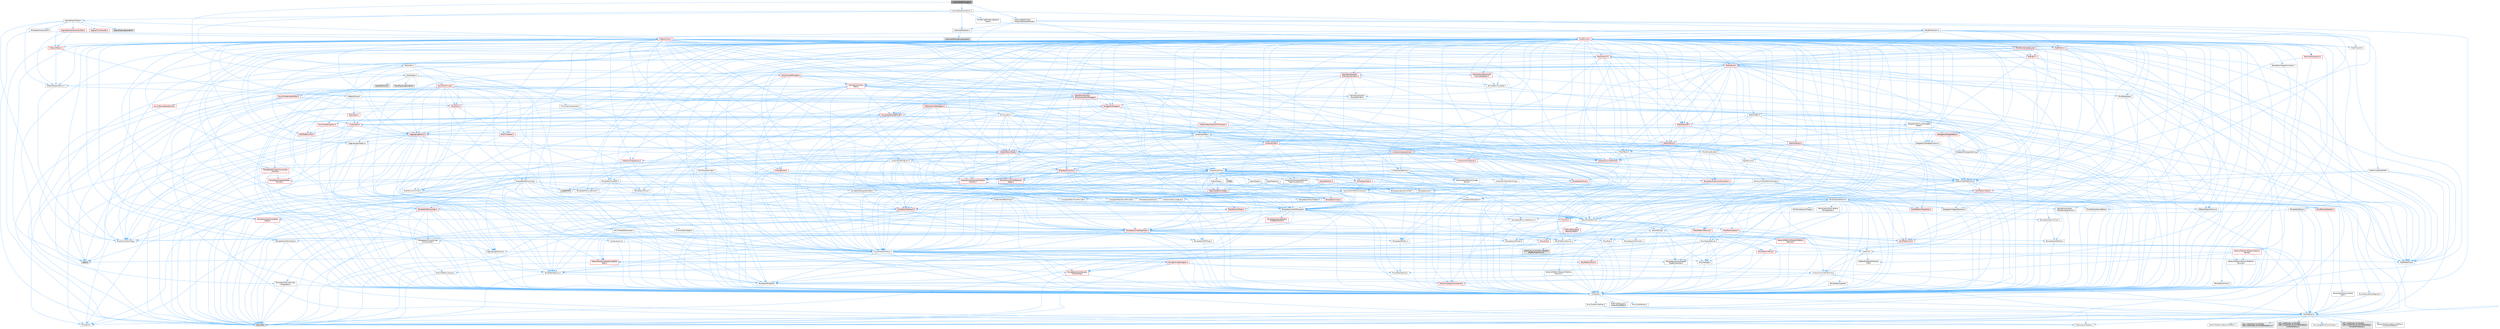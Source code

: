digraph "InstanceDataManager.h"
{
 // INTERACTIVE_SVG=YES
 // LATEX_PDF_SIZE
  bgcolor="transparent";
  edge [fontname=Helvetica,fontsize=10,labelfontname=Helvetica,labelfontsize=10];
  node [fontname=Helvetica,fontsize=10,shape=box,height=0.2,width=0.4];
  Node1 [id="Node000001",label="InstanceDataManager.h",height=0.2,width=0.4,color="gray40", fillcolor="grey60", style="filled", fontcolor="black",tooltip=" "];
  Node1 -> Node2 [id="edge1_Node000001_Node000002",color="steelblue1",style="solid",tooltip=" "];
  Node2 [id="Node000002",label="SceneTypes.h",height=0.2,width=0.4,color="grey40", fillcolor="white", style="filled",URL="$d0/dc4/SceneTypes_8h.html",tooltip=" "];
  Node2 -> Node3 [id="edge2_Node000002_Node000003",color="steelblue1",style="solid",tooltip=" "];
  Node3 [id="Node000003",label="UObject/ObjectMacros.h",height=0.2,width=0.4,color="grey40", fillcolor="white", style="filled",URL="$d8/d8d/ObjectMacros_8h.html",tooltip=" "];
  Node3 -> Node4 [id="edge3_Node000003_Node000004",color="steelblue1",style="solid",tooltip=" "];
  Node4 [id="Node000004",label="Misc/EnumClassFlags.h",height=0.2,width=0.4,color="grey40", fillcolor="white", style="filled",URL="$d8/de7/EnumClassFlags_8h.html",tooltip=" "];
  Node3 -> Node5 [id="edge4_Node000003_Node000005",color="steelblue1",style="solid",tooltip=" "];
  Node5 [id="Node000005",label="UObject/Script.h",height=0.2,width=0.4,color="grey40", fillcolor="white", style="filled",URL="$de/dc6/Script_8h.html",tooltip=" "];
  Node5 -> Node6 [id="edge5_Node000005_Node000006",color="steelblue1",style="solid",tooltip=" "];
  Node6 [id="Node000006",label="Delegates/Delegate.h",height=0.2,width=0.4,color="red", fillcolor="#FFF0F0", style="filled",URL="$d4/d80/Delegate_8h.html",tooltip=" "];
  Node6 -> Node7 [id="edge6_Node000006_Node000007",color="steelblue1",style="solid",tooltip=" "];
  Node7 [id="Node000007",label="CoreTypes.h",height=0.2,width=0.4,color="grey40", fillcolor="white", style="filled",URL="$dc/dec/CoreTypes_8h.html",tooltip=" "];
  Node7 -> Node8 [id="edge7_Node000007_Node000008",color="steelblue1",style="solid",tooltip=" "];
  Node8 [id="Node000008",label="HAL/Platform.h",height=0.2,width=0.4,color="grey40", fillcolor="white", style="filled",URL="$d9/dd0/Platform_8h.html",tooltip=" "];
  Node8 -> Node9 [id="edge8_Node000008_Node000009",color="steelblue1",style="solid",tooltip=" "];
  Node9 [id="Node000009",label="Misc/Build.h",height=0.2,width=0.4,color="grey40", fillcolor="white", style="filled",URL="$d3/dbb/Build_8h.html",tooltip=" "];
  Node8 -> Node10 [id="edge9_Node000008_Node000010",color="steelblue1",style="solid",tooltip=" "];
  Node10 [id="Node000010",label="Misc/LargeWorldCoordinates.h",height=0.2,width=0.4,color="grey40", fillcolor="white", style="filled",URL="$d2/dcb/LargeWorldCoordinates_8h.html",tooltip=" "];
  Node8 -> Node11 [id="edge10_Node000008_Node000011",color="steelblue1",style="solid",tooltip=" "];
  Node11 [id="Node000011",label="type_traits",height=0.2,width=0.4,color="grey60", fillcolor="#E0E0E0", style="filled",tooltip=" "];
  Node8 -> Node12 [id="edge11_Node000008_Node000012",color="steelblue1",style="solid",tooltip=" "];
  Node12 [id="Node000012",label="PreprocessorHelpers.h",height=0.2,width=0.4,color="grey40", fillcolor="white", style="filled",URL="$db/ddb/PreprocessorHelpers_8h.html",tooltip=" "];
  Node8 -> Node13 [id="edge12_Node000008_Node000013",color="steelblue1",style="solid",tooltip=" "];
  Node13 [id="Node000013",label="UBT_COMPILED_PLATFORM\l/UBT_COMPILED_PLATFORMPlatform\lCompilerPreSetup.h",height=0.2,width=0.4,color="grey60", fillcolor="#E0E0E0", style="filled",tooltip=" "];
  Node8 -> Node14 [id="edge13_Node000008_Node000014",color="steelblue1",style="solid",tooltip=" "];
  Node14 [id="Node000014",label="GenericPlatform/GenericPlatform\lCompilerPreSetup.h",height=0.2,width=0.4,color="grey40", fillcolor="white", style="filled",URL="$d9/dc8/GenericPlatformCompilerPreSetup_8h.html",tooltip=" "];
  Node8 -> Node15 [id="edge14_Node000008_Node000015",color="steelblue1",style="solid",tooltip=" "];
  Node15 [id="Node000015",label="GenericPlatform/GenericPlatform.h",height=0.2,width=0.4,color="grey40", fillcolor="white", style="filled",URL="$d6/d84/GenericPlatform_8h.html",tooltip=" "];
  Node8 -> Node16 [id="edge15_Node000008_Node000016",color="steelblue1",style="solid",tooltip=" "];
  Node16 [id="Node000016",label="UBT_COMPILED_PLATFORM\l/UBT_COMPILED_PLATFORMPlatform.h",height=0.2,width=0.4,color="grey60", fillcolor="#E0E0E0", style="filled",tooltip=" "];
  Node8 -> Node17 [id="edge16_Node000008_Node000017",color="steelblue1",style="solid",tooltip=" "];
  Node17 [id="Node000017",label="UBT_COMPILED_PLATFORM\l/UBT_COMPILED_PLATFORMPlatform\lCompilerSetup.h",height=0.2,width=0.4,color="grey60", fillcolor="#E0E0E0", style="filled",tooltip=" "];
  Node7 -> Node18 [id="edge17_Node000007_Node000018",color="steelblue1",style="solid",tooltip=" "];
  Node18 [id="Node000018",label="ProfilingDebugging\l/UMemoryDefines.h",height=0.2,width=0.4,color="grey40", fillcolor="white", style="filled",URL="$d2/da2/UMemoryDefines_8h.html",tooltip=" "];
  Node7 -> Node19 [id="edge18_Node000007_Node000019",color="steelblue1",style="solid",tooltip=" "];
  Node19 [id="Node000019",label="Misc/CoreMiscDefines.h",height=0.2,width=0.4,color="grey40", fillcolor="white", style="filled",URL="$da/d38/CoreMiscDefines_8h.html",tooltip=" "];
  Node19 -> Node8 [id="edge19_Node000019_Node000008",color="steelblue1",style="solid",tooltip=" "];
  Node19 -> Node12 [id="edge20_Node000019_Node000012",color="steelblue1",style="solid",tooltip=" "];
  Node7 -> Node20 [id="edge21_Node000007_Node000020",color="steelblue1",style="solid",tooltip=" "];
  Node20 [id="Node000020",label="Misc/CoreDefines.h",height=0.2,width=0.4,color="grey40", fillcolor="white", style="filled",URL="$d3/dd2/CoreDefines_8h.html",tooltip=" "];
  Node6 -> Node21 [id="edge22_Node000006_Node000021",color="steelblue1",style="solid",tooltip=" "];
  Node21 [id="Node000021",label="Misc/AssertionMacros.h",height=0.2,width=0.4,color="grey40", fillcolor="white", style="filled",URL="$d0/dfa/AssertionMacros_8h.html",tooltip=" "];
  Node21 -> Node7 [id="edge23_Node000021_Node000007",color="steelblue1",style="solid",tooltip=" "];
  Node21 -> Node8 [id="edge24_Node000021_Node000008",color="steelblue1",style="solid",tooltip=" "];
  Node21 -> Node22 [id="edge25_Node000021_Node000022",color="steelblue1",style="solid",tooltip=" "];
  Node22 [id="Node000022",label="HAL/PlatformMisc.h",height=0.2,width=0.4,color="red", fillcolor="#FFF0F0", style="filled",URL="$d0/df5/PlatformMisc_8h.html",tooltip=" "];
  Node22 -> Node7 [id="edge26_Node000022_Node000007",color="steelblue1",style="solid",tooltip=" "];
  Node21 -> Node12 [id="edge27_Node000021_Node000012",color="steelblue1",style="solid",tooltip=" "];
  Node21 -> Node57 [id="edge28_Node000021_Node000057",color="steelblue1",style="solid",tooltip=" "];
  Node57 [id="Node000057",label="Templates/EnableIf.h",height=0.2,width=0.4,color="grey40", fillcolor="white", style="filled",URL="$d7/d60/EnableIf_8h.html",tooltip=" "];
  Node57 -> Node7 [id="edge29_Node000057_Node000007",color="steelblue1",style="solid",tooltip=" "];
  Node21 -> Node58 [id="edge30_Node000021_Node000058",color="steelblue1",style="solid",tooltip=" "];
  Node58 [id="Node000058",label="Templates/IsArrayOrRefOf\lTypeByPredicate.h",height=0.2,width=0.4,color="grey40", fillcolor="white", style="filled",URL="$d6/da1/IsArrayOrRefOfTypeByPredicate_8h.html",tooltip=" "];
  Node58 -> Node7 [id="edge31_Node000058_Node000007",color="steelblue1",style="solid",tooltip=" "];
  Node21 -> Node59 [id="edge32_Node000021_Node000059",color="steelblue1",style="solid",tooltip=" "];
  Node59 [id="Node000059",label="Templates/IsValidVariadic\lFunctionArg.h",height=0.2,width=0.4,color="red", fillcolor="#FFF0F0", style="filled",URL="$d0/dc8/IsValidVariadicFunctionArg_8h.html",tooltip=" "];
  Node59 -> Node7 [id="edge33_Node000059_Node000007",color="steelblue1",style="solid",tooltip=" "];
  Node59 -> Node11 [id="edge34_Node000059_Node000011",color="steelblue1",style="solid",tooltip=" "];
  Node21 -> Node61 [id="edge35_Node000021_Node000061",color="steelblue1",style="solid",tooltip=" "];
  Node61 [id="Node000061",label="Traits/IsCharEncodingCompatible\lWith.h",height=0.2,width=0.4,color="red", fillcolor="#FFF0F0", style="filled",URL="$df/dd1/IsCharEncodingCompatibleWith_8h.html",tooltip=" "];
  Node61 -> Node11 [id="edge36_Node000061_Node000011",color="steelblue1",style="solid",tooltip=" "];
  Node21 -> Node63 [id="edge37_Node000021_Node000063",color="steelblue1",style="solid",tooltip=" "];
  Node63 [id="Node000063",label="Misc/VarArgs.h",height=0.2,width=0.4,color="grey40", fillcolor="white", style="filled",URL="$d5/d6f/VarArgs_8h.html",tooltip=" "];
  Node63 -> Node7 [id="edge38_Node000063_Node000007",color="steelblue1",style="solid",tooltip=" "];
  Node21 -> Node64 [id="edge39_Node000021_Node000064",color="steelblue1",style="solid",tooltip=" "];
  Node64 [id="Node000064",label="String/FormatStringSan.h",height=0.2,width=0.4,color="red", fillcolor="#FFF0F0", style="filled",URL="$d3/d8b/FormatStringSan_8h.html",tooltip=" "];
  Node64 -> Node11 [id="edge40_Node000064_Node000011",color="steelblue1",style="solid",tooltip=" "];
  Node64 -> Node7 [id="edge41_Node000064_Node000007",color="steelblue1",style="solid",tooltip=" "];
  Node64 -> Node65 [id="edge42_Node000064_Node000065",color="steelblue1",style="solid",tooltip=" "];
  Node65 [id="Node000065",label="Templates/Requires.h",height=0.2,width=0.4,color="grey40", fillcolor="white", style="filled",URL="$dc/d96/Requires_8h.html",tooltip=" "];
  Node65 -> Node57 [id="edge43_Node000065_Node000057",color="steelblue1",style="solid",tooltip=" "];
  Node65 -> Node11 [id="edge44_Node000065_Node000011",color="steelblue1",style="solid",tooltip=" "];
  Node64 -> Node66 [id="edge45_Node000064_Node000066",color="steelblue1",style="solid",tooltip=" "];
  Node66 [id="Node000066",label="Templates/Identity.h",height=0.2,width=0.4,color="grey40", fillcolor="white", style="filled",URL="$d0/dd5/Identity_8h.html",tooltip=" "];
  Node64 -> Node59 [id="edge46_Node000064_Node000059",color="steelblue1",style="solid",tooltip=" "];
  Node64 -> Node30 [id="edge47_Node000064_Node000030",color="steelblue1",style="solid",tooltip=" "];
  Node30 [id="Node000030",label="Containers/ContainersFwd.h",height=0.2,width=0.4,color="grey40", fillcolor="white", style="filled",URL="$d4/d0a/ContainersFwd_8h.html",tooltip=" "];
  Node30 -> Node8 [id="edge48_Node000030_Node000008",color="steelblue1",style="solid",tooltip=" "];
  Node30 -> Node7 [id="edge49_Node000030_Node000007",color="steelblue1",style="solid",tooltip=" "];
  Node30 -> Node27 [id="edge50_Node000030_Node000027",color="steelblue1",style="solid",tooltip=" "];
  Node27 [id="Node000027",label="Traits/IsContiguousContainer.h",height=0.2,width=0.4,color="red", fillcolor="#FFF0F0", style="filled",URL="$d5/d3c/IsContiguousContainer_8h.html",tooltip=" "];
  Node27 -> Node7 [id="edge51_Node000027_Node000007",color="steelblue1",style="solid",tooltip=" "];
  Node21 -> Node70 [id="edge52_Node000021_Node000070",color="steelblue1",style="solid",tooltip=" "];
  Node70 [id="Node000070",label="atomic",height=0.2,width=0.4,color="grey60", fillcolor="#E0E0E0", style="filled",tooltip=" "];
  Node6 -> Node71 [id="edge53_Node000006_Node000071",color="steelblue1",style="solid",tooltip=" "];
  Node71 [id="Node000071",label="UObject/NameTypes.h",height=0.2,width=0.4,color="red", fillcolor="#FFF0F0", style="filled",URL="$d6/d35/NameTypes_8h.html",tooltip=" "];
  Node71 -> Node7 [id="edge54_Node000071_Node000007",color="steelblue1",style="solid",tooltip=" "];
  Node71 -> Node21 [id="edge55_Node000071_Node000021",color="steelblue1",style="solid",tooltip=" "];
  Node71 -> Node72 [id="edge56_Node000071_Node000072",color="steelblue1",style="solid",tooltip=" "];
  Node72 [id="Node000072",label="HAL/UnrealMemory.h",height=0.2,width=0.4,color="grey40", fillcolor="white", style="filled",URL="$d9/d96/UnrealMemory_8h.html",tooltip=" "];
  Node72 -> Node7 [id="edge57_Node000072_Node000007",color="steelblue1",style="solid",tooltip=" "];
  Node72 -> Node73 [id="edge58_Node000072_Node000073",color="steelblue1",style="solid",tooltip=" "];
  Node73 [id="Node000073",label="GenericPlatform/GenericPlatform\lMemory.h",height=0.2,width=0.4,color="red", fillcolor="#FFF0F0", style="filled",URL="$dd/d22/GenericPlatformMemory_8h.html",tooltip=" "];
  Node73 -> Node29 [id="edge59_Node000073_Node000029",color="steelblue1",style="solid",tooltip=" "];
  Node29 [id="Node000029",label="CoreFwd.h",height=0.2,width=0.4,color="grey40", fillcolor="white", style="filled",URL="$d1/d1e/CoreFwd_8h.html",tooltip=" "];
  Node29 -> Node7 [id="edge60_Node000029_Node000007",color="steelblue1",style="solid",tooltip=" "];
  Node29 -> Node30 [id="edge61_Node000029_Node000030",color="steelblue1",style="solid",tooltip=" "];
  Node29 -> Node31 [id="edge62_Node000029_Node000031",color="steelblue1",style="solid",tooltip=" "];
  Node31 [id="Node000031",label="Math/MathFwd.h",height=0.2,width=0.4,color="grey40", fillcolor="white", style="filled",URL="$d2/d10/MathFwd_8h.html",tooltip=" "];
  Node31 -> Node8 [id="edge63_Node000031_Node000008",color="steelblue1",style="solid",tooltip=" "];
  Node29 -> Node32 [id="edge64_Node000029_Node000032",color="steelblue1",style="solid",tooltip=" "];
  Node32 [id="Node000032",label="UObject/UObjectHierarchy\lFwd.h",height=0.2,width=0.4,color="grey40", fillcolor="white", style="filled",URL="$d3/d13/UObjectHierarchyFwd_8h.html",tooltip=" "];
  Node73 -> Node7 [id="edge65_Node000073_Node000007",color="steelblue1",style="solid",tooltip=" "];
  Node73 -> Node74 [id="edge66_Node000073_Node000074",color="steelblue1",style="solid",tooltip=" "];
  Node74 [id="Node000074",label="HAL/PlatformString.h",height=0.2,width=0.4,color="red", fillcolor="#FFF0F0", style="filled",URL="$db/db5/PlatformString_8h.html",tooltip=" "];
  Node74 -> Node7 [id="edge67_Node000074_Node000007",color="steelblue1",style="solid",tooltip=" "];
  Node72 -> Node76 [id="edge68_Node000072_Node000076",color="steelblue1",style="solid",tooltip=" "];
  Node76 [id="Node000076",label="HAL/MemoryBase.h",height=0.2,width=0.4,color="red", fillcolor="#FFF0F0", style="filled",URL="$d6/d9f/MemoryBase_8h.html",tooltip=" "];
  Node76 -> Node7 [id="edge69_Node000076_Node000007",color="steelblue1",style="solid",tooltip=" "];
  Node76 -> Node50 [id="edge70_Node000076_Node000050",color="steelblue1",style="solid",tooltip=" "];
  Node50 [id="Node000050",label="HAL/PlatformAtomics.h",height=0.2,width=0.4,color="grey40", fillcolor="white", style="filled",URL="$d3/d36/PlatformAtomics_8h.html",tooltip=" "];
  Node50 -> Node7 [id="edge71_Node000050_Node000007",color="steelblue1",style="solid",tooltip=" "];
  Node50 -> Node51 [id="edge72_Node000050_Node000051",color="steelblue1",style="solid",tooltip=" "];
  Node51 [id="Node000051",label="GenericPlatform/GenericPlatform\lAtomics.h",height=0.2,width=0.4,color="grey40", fillcolor="white", style="filled",URL="$da/d72/GenericPlatformAtomics_8h.html",tooltip=" "];
  Node51 -> Node7 [id="edge73_Node000051_Node000007",color="steelblue1",style="solid",tooltip=" "];
  Node50 -> Node52 [id="edge74_Node000050_Node000052",color="steelblue1",style="solid",tooltip=" "];
  Node52 [id="Node000052",label="COMPILED_PLATFORM_HEADER\l(PlatformAtomics.h)",height=0.2,width=0.4,color="grey60", fillcolor="#E0E0E0", style="filled",tooltip=" "];
  Node76 -> Node34 [id="edge75_Node000076_Node000034",color="steelblue1",style="solid",tooltip=" "];
  Node34 [id="Node000034",label="HAL/PlatformCrt.h",height=0.2,width=0.4,color="red", fillcolor="#FFF0F0", style="filled",URL="$d8/d75/PlatformCrt_8h.html",tooltip=" "];
  Node76 -> Node77 [id="edge76_Node000076_Node000077",color="steelblue1",style="solid",tooltip=" "];
  Node77 [id="Node000077",label="Misc/Exec.h",height=0.2,width=0.4,color="grey40", fillcolor="white", style="filled",URL="$de/ddb/Exec_8h.html",tooltip=" "];
  Node77 -> Node7 [id="edge77_Node000077_Node000007",color="steelblue1",style="solid",tooltip=" "];
  Node77 -> Node21 [id="edge78_Node000077_Node000021",color="steelblue1",style="solid",tooltip=" "];
  Node76 -> Node78 [id="edge79_Node000076_Node000078",color="steelblue1",style="solid",tooltip=" "];
  Node78 [id="Node000078",label="Misc/OutputDevice.h",height=0.2,width=0.4,color="grey40", fillcolor="white", style="filled",URL="$d7/d32/OutputDevice_8h.html",tooltip=" "];
  Node78 -> Node29 [id="edge80_Node000078_Node000029",color="steelblue1",style="solid",tooltip=" "];
  Node78 -> Node7 [id="edge81_Node000078_Node000007",color="steelblue1",style="solid",tooltip=" "];
  Node78 -> Node79 [id="edge82_Node000078_Node000079",color="steelblue1",style="solid",tooltip=" "];
  Node79 [id="Node000079",label="Logging/LogVerbosity.h",height=0.2,width=0.4,color="grey40", fillcolor="white", style="filled",URL="$d2/d8f/LogVerbosity_8h.html",tooltip=" "];
  Node79 -> Node7 [id="edge83_Node000079_Node000007",color="steelblue1",style="solid",tooltip=" "];
  Node78 -> Node63 [id="edge84_Node000078_Node000063",color="steelblue1",style="solid",tooltip=" "];
  Node78 -> Node58 [id="edge85_Node000078_Node000058",color="steelblue1",style="solid",tooltip=" "];
  Node78 -> Node59 [id="edge86_Node000078_Node000059",color="steelblue1",style="solid",tooltip=" "];
  Node78 -> Node61 [id="edge87_Node000078_Node000061",color="steelblue1",style="solid",tooltip=" "];
  Node72 -> Node89 [id="edge88_Node000072_Node000089",color="steelblue1",style="solid",tooltip=" "];
  Node89 [id="Node000089",label="HAL/PlatformMemory.h",height=0.2,width=0.4,color="red", fillcolor="#FFF0F0", style="filled",URL="$de/d68/PlatformMemory_8h.html",tooltip=" "];
  Node89 -> Node7 [id="edge89_Node000089_Node000007",color="steelblue1",style="solid",tooltip=" "];
  Node89 -> Node73 [id="edge90_Node000089_Node000073",color="steelblue1",style="solid",tooltip=" "];
  Node72 -> Node91 [id="edge91_Node000072_Node000091",color="steelblue1",style="solid",tooltip=" "];
  Node91 [id="Node000091",label="ProfilingDebugging\l/MemoryTrace.h",height=0.2,width=0.4,color="red", fillcolor="#FFF0F0", style="filled",URL="$da/dd7/MemoryTrace_8h.html",tooltip=" "];
  Node91 -> Node8 [id="edge92_Node000091_Node000008",color="steelblue1",style="solid",tooltip=" "];
  Node91 -> Node4 [id="edge93_Node000091_Node000004",color="steelblue1",style="solid",tooltip=" "];
  Node72 -> Node92 [id="edge94_Node000072_Node000092",color="steelblue1",style="solid",tooltip=" "];
  Node92 [id="Node000092",label="Templates/IsPointer.h",height=0.2,width=0.4,color="grey40", fillcolor="white", style="filled",URL="$d7/d05/IsPointer_8h.html",tooltip=" "];
  Node92 -> Node7 [id="edge95_Node000092_Node000007",color="steelblue1",style="solid",tooltip=" "];
  Node71 -> Node93 [id="edge96_Node000071_Node000093",color="steelblue1",style="solid",tooltip=" "];
  Node93 [id="Node000093",label="Templates/UnrealTypeTraits.h",height=0.2,width=0.4,color="red", fillcolor="#FFF0F0", style="filled",URL="$d2/d2d/UnrealTypeTraits_8h.html",tooltip=" "];
  Node93 -> Node7 [id="edge97_Node000093_Node000007",color="steelblue1",style="solid",tooltip=" "];
  Node93 -> Node92 [id="edge98_Node000093_Node000092",color="steelblue1",style="solid",tooltip=" "];
  Node93 -> Node21 [id="edge99_Node000093_Node000021",color="steelblue1",style="solid",tooltip=" "];
  Node93 -> Node85 [id="edge100_Node000093_Node000085",color="steelblue1",style="solid",tooltip=" "];
  Node85 [id="Node000085",label="Templates/AndOrNot.h",height=0.2,width=0.4,color="grey40", fillcolor="white", style="filled",URL="$db/d0a/AndOrNot_8h.html",tooltip=" "];
  Node85 -> Node7 [id="edge101_Node000085_Node000007",color="steelblue1",style="solid",tooltip=" "];
  Node93 -> Node57 [id="edge102_Node000093_Node000057",color="steelblue1",style="solid",tooltip=" "];
  Node93 -> Node94 [id="edge103_Node000093_Node000094",color="steelblue1",style="solid",tooltip=" "];
  Node94 [id="Node000094",label="Templates/IsArithmetic.h",height=0.2,width=0.4,color="grey40", fillcolor="white", style="filled",URL="$d2/d5d/IsArithmetic_8h.html",tooltip=" "];
  Node94 -> Node7 [id="edge104_Node000094_Node000007",color="steelblue1",style="solid",tooltip=" "];
  Node93 -> Node95 [id="edge105_Node000093_Node000095",color="steelblue1",style="solid",tooltip=" "];
  Node95 [id="Node000095",label="Templates/Models.h",height=0.2,width=0.4,color="grey40", fillcolor="white", style="filled",URL="$d3/d0c/Models_8h.html",tooltip=" "];
  Node95 -> Node66 [id="edge106_Node000095_Node000066",color="steelblue1",style="solid",tooltip=" "];
  Node93 -> Node96 [id="edge107_Node000093_Node000096",color="steelblue1",style="solid",tooltip=" "];
  Node96 [id="Node000096",label="Templates/IsPODType.h",height=0.2,width=0.4,color="grey40", fillcolor="white", style="filled",URL="$d7/db1/IsPODType_8h.html",tooltip=" "];
  Node96 -> Node7 [id="edge108_Node000096_Node000007",color="steelblue1",style="solid",tooltip=" "];
  Node93 -> Node97 [id="edge109_Node000093_Node000097",color="steelblue1",style="solid",tooltip=" "];
  Node97 [id="Node000097",label="Templates/IsUECoreType.h",height=0.2,width=0.4,color="grey40", fillcolor="white", style="filled",URL="$d1/db8/IsUECoreType_8h.html",tooltip=" "];
  Node97 -> Node7 [id="edge110_Node000097_Node000007",color="steelblue1",style="solid",tooltip=" "];
  Node97 -> Node11 [id="edge111_Node000097_Node000011",color="steelblue1",style="solid",tooltip=" "];
  Node93 -> Node86 [id="edge112_Node000093_Node000086",color="steelblue1",style="solid",tooltip=" "];
  Node86 [id="Node000086",label="Templates/IsTriviallyCopy\lConstructible.h",height=0.2,width=0.4,color="grey40", fillcolor="white", style="filled",URL="$d3/d78/IsTriviallyCopyConstructible_8h.html",tooltip=" "];
  Node86 -> Node7 [id="edge113_Node000086_Node000007",color="steelblue1",style="solid",tooltip=" "];
  Node86 -> Node11 [id="edge114_Node000086_Node000011",color="steelblue1",style="solid",tooltip=" "];
  Node71 -> Node98 [id="edge115_Node000071_Node000098",color="steelblue1",style="solid",tooltip=" "];
  Node98 [id="Node000098",label="Templates/UnrealTemplate.h",height=0.2,width=0.4,color="grey40", fillcolor="white", style="filled",URL="$d4/d24/UnrealTemplate_8h.html",tooltip=" "];
  Node98 -> Node7 [id="edge116_Node000098_Node000007",color="steelblue1",style="solid",tooltip=" "];
  Node98 -> Node92 [id="edge117_Node000098_Node000092",color="steelblue1",style="solid",tooltip=" "];
  Node98 -> Node72 [id="edge118_Node000098_Node000072",color="steelblue1",style="solid",tooltip=" "];
  Node98 -> Node99 [id="edge119_Node000098_Node000099",color="steelblue1",style="solid",tooltip=" "];
  Node99 [id="Node000099",label="Templates/CopyQualifiers\lAndRefsFromTo.h",height=0.2,width=0.4,color="red", fillcolor="#FFF0F0", style="filled",URL="$d3/db3/CopyQualifiersAndRefsFromTo_8h.html",tooltip=" "];
  Node98 -> Node93 [id="edge120_Node000098_Node000093",color="steelblue1",style="solid",tooltip=" "];
  Node98 -> Node101 [id="edge121_Node000098_Node000101",color="steelblue1",style="solid",tooltip=" "];
  Node101 [id="Node000101",label="Templates/RemoveReference.h",height=0.2,width=0.4,color="grey40", fillcolor="white", style="filled",URL="$da/dbe/RemoveReference_8h.html",tooltip=" "];
  Node101 -> Node7 [id="edge122_Node000101_Node000007",color="steelblue1",style="solid",tooltip=" "];
  Node98 -> Node65 [id="edge123_Node000098_Node000065",color="steelblue1",style="solid",tooltip=" "];
  Node98 -> Node102 [id="edge124_Node000098_Node000102",color="steelblue1",style="solid",tooltip=" "];
  Node102 [id="Node000102",label="Templates/TypeCompatible\lBytes.h",height=0.2,width=0.4,color="red", fillcolor="#FFF0F0", style="filled",URL="$df/d0a/TypeCompatibleBytes_8h.html",tooltip=" "];
  Node102 -> Node7 [id="edge125_Node000102_Node000007",color="steelblue1",style="solid",tooltip=" "];
  Node102 -> Node11 [id="edge126_Node000102_Node000011",color="steelblue1",style="solid",tooltip=" "];
  Node98 -> Node66 [id="edge127_Node000098_Node000066",color="steelblue1",style="solid",tooltip=" "];
  Node98 -> Node27 [id="edge128_Node000098_Node000027",color="steelblue1",style="solid",tooltip=" "];
  Node98 -> Node103 [id="edge129_Node000098_Node000103",color="steelblue1",style="solid",tooltip=" "];
  Node103 [id="Node000103",label="Traits/UseBitwiseSwap.h",height=0.2,width=0.4,color="grey40", fillcolor="white", style="filled",URL="$db/df3/UseBitwiseSwap_8h.html",tooltip=" "];
  Node103 -> Node7 [id="edge130_Node000103_Node000007",color="steelblue1",style="solid",tooltip=" "];
  Node103 -> Node11 [id="edge131_Node000103_Node000011",color="steelblue1",style="solid",tooltip=" "];
  Node98 -> Node11 [id="edge132_Node000098_Node000011",color="steelblue1",style="solid",tooltip=" "];
  Node71 -> Node104 [id="edge133_Node000071_Node000104",color="steelblue1",style="solid",tooltip=" "];
  Node104 [id="Node000104",label="Containers/UnrealString.h",height=0.2,width=0.4,color="red", fillcolor="#FFF0F0", style="filled",URL="$d5/dba/UnrealString_8h.html",tooltip=" "];
  Node71 -> Node111 [id="edge134_Node000071_Node000111",color="steelblue1",style="solid",tooltip=" "];
  Node111 [id="Node000111",label="Containers/StringConv.h",height=0.2,width=0.4,color="grey40", fillcolor="white", style="filled",URL="$d3/ddf/StringConv_8h.html",tooltip=" "];
  Node111 -> Node7 [id="edge135_Node000111_Node000007",color="steelblue1",style="solid",tooltip=" "];
  Node111 -> Node21 [id="edge136_Node000111_Node000021",color="steelblue1",style="solid",tooltip=" "];
  Node111 -> Node112 [id="edge137_Node000111_Node000112",color="steelblue1",style="solid",tooltip=" "];
  Node112 [id="Node000112",label="Containers/ContainerAllocation\lPolicies.h",height=0.2,width=0.4,color="red", fillcolor="#FFF0F0", style="filled",URL="$d7/dff/ContainerAllocationPolicies_8h.html",tooltip=" "];
  Node112 -> Node7 [id="edge138_Node000112_Node000007",color="steelblue1",style="solid",tooltip=" "];
  Node112 -> Node112 [id="edge139_Node000112_Node000112",color="steelblue1",style="solid",tooltip=" "];
  Node112 -> Node114 [id="edge140_Node000112_Node000114",color="steelblue1",style="solid",tooltip=" "];
  Node114 [id="Node000114",label="HAL/PlatformMath.h",height=0.2,width=0.4,color="red", fillcolor="#FFF0F0", style="filled",URL="$dc/d53/PlatformMath_8h.html",tooltip=" "];
  Node114 -> Node7 [id="edge141_Node000114_Node000007",color="steelblue1",style="solid",tooltip=" "];
  Node112 -> Node72 [id="edge142_Node000112_Node000072",color="steelblue1",style="solid",tooltip=" "];
  Node112 -> Node44 [id="edge143_Node000112_Node000044",color="steelblue1",style="solid",tooltip=" "];
  Node44 [id="Node000044",label="Math/NumericLimits.h",height=0.2,width=0.4,color="grey40", fillcolor="white", style="filled",URL="$df/d1b/NumericLimits_8h.html",tooltip=" "];
  Node44 -> Node7 [id="edge144_Node000044_Node000007",color="steelblue1",style="solid",tooltip=" "];
  Node112 -> Node21 [id="edge145_Node000112_Node000021",color="steelblue1",style="solid",tooltip=" "];
  Node112 -> Node122 [id="edge146_Node000112_Node000122",color="steelblue1",style="solid",tooltip=" "];
  Node122 [id="Node000122",label="Templates/IsPolymorphic.h",height=0.2,width=0.4,color="grey40", fillcolor="white", style="filled",URL="$dc/d20/IsPolymorphic_8h.html",tooltip=" "];
  Node112 -> Node123 [id="edge147_Node000112_Node000123",color="steelblue1",style="solid",tooltip=" "];
  Node123 [id="Node000123",label="Templates/MemoryOps.h",height=0.2,width=0.4,color="red", fillcolor="#FFF0F0", style="filled",URL="$db/dea/MemoryOps_8h.html",tooltip=" "];
  Node123 -> Node7 [id="edge148_Node000123_Node000007",color="steelblue1",style="solid",tooltip=" "];
  Node123 -> Node72 [id="edge149_Node000123_Node000072",color="steelblue1",style="solid",tooltip=" "];
  Node123 -> Node87 [id="edge150_Node000123_Node000087",color="steelblue1",style="solid",tooltip=" "];
  Node87 [id="Node000087",label="Templates/IsTriviallyCopy\lAssignable.h",height=0.2,width=0.4,color="grey40", fillcolor="white", style="filled",URL="$d2/df2/IsTriviallyCopyAssignable_8h.html",tooltip=" "];
  Node87 -> Node7 [id="edge151_Node000087_Node000007",color="steelblue1",style="solid",tooltip=" "];
  Node87 -> Node11 [id="edge152_Node000087_Node000011",color="steelblue1",style="solid",tooltip=" "];
  Node123 -> Node86 [id="edge153_Node000123_Node000086",color="steelblue1",style="solid",tooltip=" "];
  Node123 -> Node65 [id="edge154_Node000123_Node000065",color="steelblue1",style="solid",tooltip=" "];
  Node123 -> Node93 [id="edge155_Node000123_Node000093",color="steelblue1",style="solid",tooltip=" "];
  Node123 -> Node103 [id="edge156_Node000123_Node000103",color="steelblue1",style="solid",tooltip=" "];
  Node123 -> Node11 [id="edge157_Node000123_Node000011",color="steelblue1",style="solid",tooltip=" "];
  Node112 -> Node102 [id="edge158_Node000112_Node000102",color="steelblue1",style="solid",tooltip=" "];
  Node112 -> Node11 [id="edge159_Node000112_Node000011",color="steelblue1",style="solid",tooltip=" "];
  Node111 -> Node124 [id="edge160_Node000111_Node000124",color="steelblue1",style="solid",tooltip=" "];
  Node124 [id="Node000124",label="Containers/Array.h",height=0.2,width=0.4,color="grey40", fillcolor="white", style="filled",URL="$df/dd0/Array_8h.html",tooltip=" "];
  Node124 -> Node7 [id="edge161_Node000124_Node000007",color="steelblue1",style="solid",tooltip=" "];
  Node124 -> Node21 [id="edge162_Node000124_Node000021",color="steelblue1",style="solid",tooltip=" "];
  Node124 -> Node125 [id="edge163_Node000124_Node000125",color="steelblue1",style="solid",tooltip=" "];
  Node125 [id="Node000125",label="Misc/IntrusiveUnsetOptional\lState.h",height=0.2,width=0.4,color="red", fillcolor="#FFF0F0", style="filled",URL="$d2/d0a/IntrusiveUnsetOptionalState_8h.html",tooltip=" "];
  Node124 -> Node127 [id="edge164_Node000124_Node000127",color="steelblue1",style="solid",tooltip=" "];
  Node127 [id="Node000127",label="Misc/ReverseIterate.h",height=0.2,width=0.4,color="red", fillcolor="#FFF0F0", style="filled",URL="$db/de3/ReverseIterate_8h.html",tooltip=" "];
  Node127 -> Node8 [id="edge165_Node000127_Node000008",color="steelblue1",style="solid",tooltip=" "];
  Node124 -> Node72 [id="edge166_Node000124_Node000072",color="steelblue1",style="solid",tooltip=" "];
  Node124 -> Node93 [id="edge167_Node000124_Node000093",color="steelblue1",style="solid",tooltip=" "];
  Node124 -> Node98 [id="edge168_Node000124_Node000098",color="steelblue1",style="solid",tooltip=" "];
  Node124 -> Node129 [id="edge169_Node000124_Node000129",color="steelblue1",style="solid",tooltip=" "];
  Node129 [id="Node000129",label="Containers/AllowShrinking.h",height=0.2,width=0.4,color="grey40", fillcolor="white", style="filled",URL="$d7/d1a/AllowShrinking_8h.html",tooltip=" "];
  Node129 -> Node7 [id="edge170_Node000129_Node000007",color="steelblue1",style="solid",tooltip=" "];
  Node124 -> Node112 [id="edge171_Node000124_Node000112",color="steelblue1",style="solid",tooltip=" "];
  Node124 -> Node130 [id="edge172_Node000124_Node000130",color="steelblue1",style="solid",tooltip=" "];
  Node130 [id="Node000130",label="Containers/ContainerElement\lTypeCompatibility.h",height=0.2,width=0.4,color="grey40", fillcolor="white", style="filled",URL="$df/ddf/ContainerElementTypeCompatibility_8h.html",tooltip=" "];
  Node130 -> Node7 [id="edge173_Node000130_Node000007",color="steelblue1",style="solid",tooltip=" "];
  Node130 -> Node93 [id="edge174_Node000130_Node000093",color="steelblue1",style="solid",tooltip=" "];
  Node124 -> Node131 [id="edge175_Node000124_Node000131",color="steelblue1",style="solid",tooltip=" "];
  Node131 [id="Node000131",label="Serialization/Archive.h",height=0.2,width=0.4,color="grey40", fillcolor="white", style="filled",URL="$d7/d3b/Archive_8h.html",tooltip=" "];
  Node131 -> Node29 [id="edge176_Node000131_Node000029",color="steelblue1",style="solid",tooltip=" "];
  Node131 -> Node7 [id="edge177_Node000131_Node000007",color="steelblue1",style="solid",tooltip=" "];
  Node131 -> Node132 [id="edge178_Node000131_Node000132",color="steelblue1",style="solid",tooltip=" "];
  Node132 [id="Node000132",label="HAL/PlatformProperties.h",height=0.2,width=0.4,color="red", fillcolor="#FFF0F0", style="filled",URL="$d9/db0/PlatformProperties_8h.html",tooltip=" "];
  Node132 -> Node7 [id="edge179_Node000132_Node000007",color="steelblue1",style="solid",tooltip=" "];
  Node131 -> Node135 [id="edge180_Node000131_Node000135",color="steelblue1",style="solid",tooltip=" "];
  Node135 [id="Node000135",label="Internationalization\l/TextNamespaceFwd.h",height=0.2,width=0.4,color="grey40", fillcolor="white", style="filled",URL="$d8/d97/TextNamespaceFwd_8h.html",tooltip=" "];
  Node135 -> Node7 [id="edge181_Node000135_Node000007",color="steelblue1",style="solid",tooltip=" "];
  Node131 -> Node31 [id="edge182_Node000131_Node000031",color="steelblue1",style="solid",tooltip=" "];
  Node131 -> Node21 [id="edge183_Node000131_Node000021",color="steelblue1",style="solid",tooltip=" "];
  Node131 -> Node9 [id="edge184_Node000131_Node000009",color="steelblue1",style="solid",tooltip=" "];
  Node131 -> Node45 [id="edge185_Node000131_Node000045",color="steelblue1",style="solid",tooltip=" "];
  Node45 [id="Node000045",label="Misc/CompressionFlags.h",height=0.2,width=0.4,color="grey40", fillcolor="white", style="filled",URL="$d9/d76/CompressionFlags_8h.html",tooltip=" "];
  Node131 -> Node136 [id="edge186_Node000131_Node000136",color="steelblue1",style="solid",tooltip=" "];
  Node136 [id="Node000136",label="Misc/EngineVersionBase.h",height=0.2,width=0.4,color="grey40", fillcolor="white", style="filled",URL="$d5/d2b/EngineVersionBase_8h.html",tooltip=" "];
  Node136 -> Node7 [id="edge187_Node000136_Node000007",color="steelblue1",style="solid",tooltip=" "];
  Node131 -> Node63 [id="edge188_Node000131_Node000063",color="steelblue1",style="solid",tooltip=" "];
  Node131 -> Node137 [id="edge189_Node000131_Node000137",color="steelblue1",style="solid",tooltip=" "];
  Node137 [id="Node000137",label="Serialization/ArchiveCook\lData.h",height=0.2,width=0.4,color="grey40", fillcolor="white", style="filled",URL="$dc/db6/ArchiveCookData_8h.html",tooltip=" "];
  Node137 -> Node8 [id="edge190_Node000137_Node000008",color="steelblue1",style="solid",tooltip=" "];
  Node131 -> Node138 [id="edge191_Node000131_Node000138",color="steelblue1",style="solid",tooltip=" "];
  Node138 [id="Node000138",label="Serialization/ArchiveSave\lPackageData.h",height=0.2,width=0.4,color="grey40", fillcolor="white", style="filled",URL="$d1/d37/ArchiveSavePackageData_8h.html",tooltip=" "];
  Node131 -> Node57 [id="edge192_Node000131_Node000057",color="steelblue1",style="solid",tooltip=" "];
  Node131 -> Node58 [id="edge193_Node000131_Node000058",color="steelblue1",style="solid",tooltip=" "];
  Node131 -> Node139 [id="edge194_Node000131_Node000139",color="steelblue1",style="solid",tooltip=" "];
  Node139 [id="Node000139",label="Templates/IsEnumClass.h",height=0.2,width=0.4,color="grey40", fillcolor="white", style="filled",URL="$d7/d15/IsEnumClass_8h.html",tooltip=" "];
  Node139 -> Node7 [id="edge195_Node000139_Node000007",color="steelblue1",style="solid",tooltip=" "];
  Node139 -> Node85 [id="edge196_Node000139_Node000085",color="steelblue1",style="solid",tooltip=" "];
  Node131 -> Node119 [id="edge197_Node000131_Node000119",color="steelblue1",style="solid",tooltip=" "];
  Node119 [id="Node000119",label="Templates/IsSigned.h",height=0.2,width=0.4,color="grey40", fillcolor="white", style="filled",URL="$d8/dd8/IsSigned_8h.html",tooltip=" "];
  Node119 -> Node7 [id="edge198_Node000119_Node000007",color="steelblue1",style="solid",tooltip=" "];
  Node131 -> Node59 [id="edge199_Node000131_Node000059",color="steelblue1",style="solid",tooltip=" "];
  Node131 -> Node98 [id="edge200_Node000131_Node000098",color="steelblue1",style="solid",tooltip=" "];
  Node131 -> Node61 [id="edge201_Node000131_Node000061",color="steelblue1",style="solid",tooltip=" "];
  Node131 -> Node140 [id="edge202_Node000131_Node000140",color="steelblue1",style="solid",tooltip=" "];
  Node140 [id="Node000140",label="UObject/ObjectVersion.h",height=0.2,width=0.4,color="grey40", fillcolor="white", style="filled",URL="$da/d63/ObjectVersion_8h.html",tooltip=" "];
  Node140 -> Node7 [id="edge203_Node000140_Node000007",color="steelblue1",style="solid",tooltip=" "];
  Node124 -> Node141 [id="edge204_Node000124_Node000141",color="steelblue1",style="solid",tooltip=" "];
  Node141 [id="Node000141",label="Serialization/MemoryImage\lWriter.h",height=0.2,width=0.4,color="grey40", fillcolor="white", style="filled",URL="$d0/d08/MemoryImageWriter_8h.html",tooltip=" "];
  Node141 -> Node7 [id="edge205_Node000141_Node000007",color="steelblue1",style="solid",tooltip=" "];
  Node141 -> Node142 [id="edge206_Node000141_Node000142",color="steelblue1",style="solid",tooltip=" "];
  Node142 [id="Node000142",label="Serialization/MemoryLayout.h",height=0.2,width=0.4,color="grey40", fillcolor="white", style="filled",URL="$d7/d66/MemoryLayout_8h.html",tooltip=" "];
  Node142 -> Node143 [id="edge207_Node000142_Node000143",color="steelblue1",style="solid",tooltip=" "];
  Node143 [id="Node000143",label="Concepts/StaticClassProvider.h",height=0.2,width=0.4,color="grey40", fillcolor="white", style="filled",URL="$dd/d83/StaticClassProvider_8h.html",tooltip=" "];
  Node142 -> Node144 [id="edge208_Node000142_Node000144",color="steelblue1",style="solid",tooltip=" "];
  Node144 [id="Node000144",label="Concepts/StaticStructProvider.h",height=0.2,width=0.4,color="grey40", fillcolor="white", style="filled",URL="$d5/d77/StaticStructProvider_8h.html",tooltip=" "];
  Node142 -> Node145 [id="edge209_Node000142_Node000145",color="steelblue1",style="solid",tooltip=" "];
  Node145 [id="Node000145",label="Containers/EnumAsByte.h",height=0.2,width=0.4,color="grey40", fillcolor="white", style="filled",URL="$d6/d9a/EnumAsByte_8h.html",tooltip=" "];
  Node145 -> Node7 [id="edge210_Node000145_Node000007",color="steelblue1",style="solid",tooltip=" "];
  Node145 -> Node96 [id="edge211_Node000145_Node000096",color="steelblue1",style="solid",tooltip=" "];
  Node145 -> Node146 [id="edge212_Node000145_Node000146",color="steelblue1",style="solid",tooltip=" "];
  Node146 [id="Node000146",label="Templates/TypeHash.h",height=0.2,width=0.4,color="red", fillcolor="#FFF0F0", style="filled",URL="$d1/d62/TypeHash_8h.html",tooltip=" "];
  Node146 -> Node7 [id="edge213_Node000146_Node000007",color="steelblue1",style="solid",tooltip=" "];
  Node146 -> Node65 [id="edge214_Node000146_Node000065",color="steelblue1",style="solid",tooltip=" "];
  Node146 -> Node147 [id="edge215_Node000146_Node000147",color="steelblue1",style="solid",tooltip=" "];
  Node147 [id="Node000147",label="Misc/Crc.h",height=0.2,width=0.4,color="red", fillcolor="#FFF0F0", style="filled",URL="$d4/dd2/Crc_8h.html",tooltip=" "];
  Node147 -> Node7 [id="edge216_Node000147_Node000007",color="steelblue1",style="solid",tooltip=" "];
  Node147 -> Node74 [id="edge217_Node000147_Node000074",color="steelblue1",style="solid",tooltip=" "];
  Node147 -> Node21 [id="edge218_Node000147_Node000021",color="steelblue1",style="solid",tooltip=" "];
  Node147 -> Node148 [id="edge219_Node000147_Node000148",color="steelblue1",style="solid",tooltip=" "];
  Node148 [id="Node000148",label="Misc/CString.h",height=0.2,width=0.4,color="grey40", fillcolor="white", style="filled",URL="$d2/d49/CString_8h.html",tooltip=" "];
  Node148 -> Node7 [id="edge220_Node000148_Node000007",color="steelblue1",style="solid",tooltip=" "];
  Node148 -> Node34 [id="edge221_Node000148_Node000034",color="steelblue1",style="solid",tooltip=" "];
  Node148 -> Node74 [id="edge222_Node000148_Node000074",color="steelblue1",style="solid",tooltip=" "];
  Node148 -> Node21 [id="edge223_Node000148_Node000021",color="steelblue1",style="solid",tooltip=" "];
  Node148 -> Node149 [id="edge224_Node000148_Node000149",color="steelblue1",style="solid",tooltip=" "];
  Node149 [id="Node000149",label="Misc/Char.h",height=0.2,width=0.4,color="red", fillcolor="#FFF0F0", style="filled",URL="$d0/d58/Char_8h.html",tooltip=" "];
  Node149 -> Node7 [id="edge225_Node000149_Node000007",color="steelblue1",style="solid",tooltip=" "];
  Node149 -> Node11 [id="edge226_Node000149_Node000011",color="steelblue1",style="solid",tooltip=" "];
  Node148 -> Node63 [id="edge227_Node000148_Node000063",color="steelblue1",style="solid",tooltip=" "];
  Node148 -> Node58 [id="edge228_Node000148_Node000058",color="steelblue1",style="solid",tooltip=" "];
  Node148 -> Node59 [id="edge229_Node000148_Node000059",color="steelblue1",style="solid",tooltip=" "];
  Node148 -> Node61 [id="edge230_Node000148_Node000061",color="steelblue1",style="solid",tooltip=" "];
  Node147 -> Node149 [id="edge231_Node000147_Node000149",color="steelblue1",style="solid",tooltip=" "];
  Node147 -> Node93 [id="edge232_Node000147_Node000093",color="steelblue1",style="solid",tooltip=" "];
  Node146 -> Node11 [id="edge233_Node000146_Node000011",color="steelblue1",style="solid",tooltip=" "];
  Node142 -> Node24 [id="edge234_Node000142_Node000024",color="steelblue1",style="solid",tooltip=" "];
  Node24 [id="Node000024",label="Containers/StringFwd.h",height=0.2,width=0.4,color="grey40", fillcolor="white", style="filled",URL="$df/d37/StringFwd_8h.html",tooltip=" "];
  Node24 -> Node7 [id="edge235_Node000024_Node000007",color="steelblue1",style="solid",tooltip=" "];
  Node24 -> Node25 [id="edge236_Node000024_Node000025",color="steelblue1",style="solid",tooltip=" "];
  Node25 [id="Node000025",label="Traits/ElementType.h",height=0.2,width=0.4,color="red", fillcolor="#FFF0F0", style="filled",URL="$d5/d4f/ElementType_8h.html",tooltip=" "];
  Node25 -> Node8 [id="edge237_Node000025_Node000008",color="steelblue1",style="solid",tooltip=" "];
  Node25 -> Node11 [id="edge238_Node000025_Node000011",color="steelblue1",style="solid",tooltip=" "];
  Node24 -> Node27 [id="edge239_Node000024_Node000027",color="steelblue1",style="solid",tooltip=" "];
  Node142 -> Node72 [id="edge240_Node000142_Node000072",color="steelblue1",style="solid",tooltip=" "];
  Node142 -> Node153 [id="edge241_Node000142_Node000153",color="steelblue1",style="solid",tooltip=" "];
  Node153 [id="Node000153",label="Misc/DelayedAutoRegister.h",height=0.2,width=0.4,color="grey40", fillcolor="white", style="filled",URL="$d1/dda/DelayedAutoRegister_8h.html",tooltip=" "];
  Node153 -> Node8 [id="edge242_Node000153_Node000008",color="steelblue1",style="solid",tooltip=" "];
  Node142 -> Node57 [id="edge243_Node000142_Node000057",color="steelblue1",style="solid",tooltip=" "];
  Node142 -> Node154 [id="edge244_Node000142_Node000154",color="steelblue1",style="solid",tooltip=" "];
  Node154 [id="Node000154",label="Templates/IsAbstract.h",height=0.2,width=0.4,color="grey40", fillcolor="white", style="filled",URL="$d8/db7/IsAbstract_8h.html",tooltip=" "];
  Node142 -> Node122 [id="edge245_Node000142_Node000122",color="steelblue1",style="solid",tooltip=" "];
  Node142 -> Node95 [id="edge246_Node000142_Node000095",color="steelblue1",style="solid",tooltip=" "];
  Node142 -> Node98 [id="edge247_Node000142_Node000098",color="steelblue1",style="solid",tooltip=" "];
  Node124 -> Node155 [id="edge248_Node000124_Node000155",color="steelblue1",style="solid",tooltip=" "];
  Node155 [id="Node000155",label="Algo/Heapify.h",height=0.2,width=0.4,color="grey40", fillcolor="white", style="filled",URL="$d0/d2a/Heapify_8h.html",tooltip=" "];
  Node155 -> Node156 [id="edge249_Node000155_Node000156",color="steelblue1",style="solid",tooltip=" "];
  Node156 [id="Node000156",label="Algo/Impl/BinaryHeap.h",height=0.2,width=0.4,color="red", fillcolor="#FFF0F0", style="filled",URL="$d7/da3/Algo_2Impl_2BinaryHeap_8h.html",tooltip=" "];
  Node156 -> Node157 [id="edge250_Node000156_Node000157",color="steelblue1",style="solid",tooltip=" "];
  Node157 [id="Node000157",label="Templates/Invoke.h",height=0.2,width=0.4,color="red", fillcolor="#FFF0F0", style="filled",URL="$d7/deb/Invoke_8h.html",tooltip=" "];
  Node157 -> Node7 [id="edge251_Node000157_Node000007",color="steelblue1",style="solid",tooltip=" "];
  Node157 -> Node98 [id="edge252_Node000157_Node000098",color="steelblue1",style="solid",tooltip=" "];
  Node157 -> Node11 [id="edge253_Node000157_Node000011",color="steelblue1",style="solid",tooltip=" "];
  Node156 -> Node11 [id="edge254_Node000156_Node000011",color="steelblue1",style="solid",tooltip=" "];
  Node155 -> Node161 [id="edge255_Node000155_Node000161",color="steelblue1",style="solid",tooltip=" "];
  Node161 [id="Node000161",label="Templates/IdentityFunctor.h",height=0.2,width=0.4,color="grey40", fillcolor="white", style="filled",URL="$d7/d2e/IdentityFunctor_8h.html",tooltip=" "];
  Node161 -> Node8 [id="edge256_Node000161_Node000008",color="steelblue1",style="solid",tooltip=" "];
  Node155 -> Node157 [id="edge257_Node000155_Node000157",color="steelblue1",style="solid",tooltip=" "];
  Node155 -> Node162 [id="edge258_Node000155_Node000162",color="steelblue1",style="solid",tooltip=" "];
  Node162 [id="Node000162",label="Templates/Less.h",height=0.2,width=0.4,color="grey40", fillcolor="white", style="filled",URL="$de/dc8/Less_8h.html",tooltip=" "];
  Node162 -> Node7 [id="edge259_Node000162_Node000007",color="steelblue1",style="solid",tooltip=" "];
  Node162 -> Node98 [id="edge260_Node000162_Node000098",color="steelblue1",style="solid",tooltip=" "];
  Node155 -> Node98 [id="edge261_Node000155_Node000098",color="steelblue1",style="solid",tooltip=" "];
  Node124 -> Node163 [id="edge262_Node000124_Node000163",color="steelblue1",style="solid",tooltip=" "];
  Node163 [id="Node000163",label="Algo/HeapSort.h",height=0.2,width=0.4,color="grey40", fillcolor="white", style="filled",URL="$d3/d92/HeapSort_8h.html",tooltip=" "];
  Node163 -> Node156 [id="edge263_Node000163_Node000156",color="steelblue1",style="solid",tooltip=" "];
  Node163 -> Node161 [id="edge264_Node000163_Node000161",color="steelblue1",style="solid",tooltip=" "];
  Node163 -> Node162 [id="edge265_Node000163_Node000162",color="steelblue1",style="solid",tooltip=" "];
  Node163 -> Node98 [id="edge266_Node000163_Node000098",color="steelblue1",style="solid",tooltip=" "];
  Node124 -> Node164 [id="edge267_Node000124_Node000164",color="steelblue1",style="solid",tooltip=" "];
  Node164 [id="Node000164",label="Algo/IsHeap.h",height=0.2,width=0.4,color="grey40", fillcolor="white", style="filled",URL="$de/d32/IsHeap_8h.html",tooltip=" "];
  Node164 -> Node156 [id="edge268_Node000164_Node000156",color="steelblue1",style="solid",tooltip=" "];
  Node164 -> Node161 [id="edge269_Node000164_Node000161",color="steelblue1",style="solid",tooltip=" "];
  Node164 -> Node157 [id="edge270_Node000164_Node000157",color="steelblue1",style="solid",tooltip=" "];
  Node164 -> Node162 [id="edge271_Node000164_Node000162",color="steelblue1",style="solid",tooltip=" "];
  Node164 -> Node98 [id="edge272_Node000164_Node000098",color="steelblue1",style="solid",tooltip=" "];
  Node124 -> Node156 [id="edge273_Node000124_Node000156",color="steelblue1",style="solid",tooltip=" "];
  Node124 -> Node165 [id="edge274_Node000124_Node000165",color="steelblue1",style="solid",tooltip=" "];
  Node165 [id="Node000165",label="Algo/StableSort.h",height=0.2,width=0.4,color="red", fillcolor="#FFF0F0", style="filled",URL="$d7/d3c/StableSort_8h.html",tooltip=" "];
  Node165 -> Node161 [id="edge275_Node000165_Node000161",color="steelblue1",style="solid",tooltip=" "];
  Node165 -> Node157 [id="edge276_Node000165_Node000157",color="steelblue1",style="solid",tooltip=" "];
  Node165 -> Node162 [id="edge277_Node000165_Node000162",color="steelblue1",style="solid",tooltip=" "];
  Node165 -> Node98 [id="edge278_Node000165_Node000098",color="steelblue1",style="solid",tooltip=" "];
  Node124 -> Node168 [id="edge279_Node000124_Node000168",color="steelblue1",style="solid",tooltip=" "];
  Node168 [id="Node000168",label="Concepts/GetTypeHashable.h",height=0.2,width=0.4,color="grey40", fillcolor="white", style="filled",URL="$d3/da2/GetTypeHashable_8h.html",tooltip=" "];
  Node168 -> Node7 [id="edge280_Node000168_Node000007",color="steelblue1",style="solid",tooltip=" "];
  Node168 -> Node146 [id="edge281_Node000168_Node000146",color="steelblue1",style="solid",tooltip=" "];
  Node124 -> Node161 [id="edge282_Node000124_Node000161",color="steelblue1",style="solid",tooltip=" "];
  Node124 -> Node157 [id="edge283_Node000124_Node000157",color="steelblue1",style="solid",tooltip=" "];
  Node124 -> Node162 [id="edge284_Node000124_Node000162",color="steelblue1",style="solid",tooltip=" "];
  Node124 -> Node169 [id="edge285_Node000124_Node000169",color="steelblue1",style="solid",tooltip=" "];
  Node169 [id="Node000169",label="Templates/LosesQualifiers\lFromTo.h",height=0.2,width=0.4,color="red", fillcolor="#FFF0F0", style="filled",URL="$d2/db3/LosesQualifiersFromTo_8h.html",tooltip=" "];
  Node169 -> Node11 [id="edge286_Node000169_Node000011",color="steelblue1",style="solid",tooltip=" "];
  Node124 -> Node65 [id="edge287_Node000124_Node000065",color="steelblue1",style="solid",tooltip=" "];
  Node124 -> Node170 [id="edge288_Node000124_Node000170",color="steelblue1",style="solid",tooltip=" "];
  Node170 [id="Node000170",label="Templates/Sorting.h",height=0.2,width=0.4,color="red", fillcolor="#FFF0F0", style="filled",URL="$d3/d9e/Sorting_8h.html",tooltip=" "];
  Node170 -> Node7 [id="edge289_Node000170_Node000007",color="steelblue1",style="solid",tooltip=" "];
  Node170 -> Node114 [id="edge290_Node000170_Node000114",color="steelblue1",style="solid",tooltip=" "];
  Node170 -> Node162 [id="edge291_Node000170_Node000162",color="steelblue1",style="solid",tooltip=" "];
  Node124 -> Node174 [id="edge292_Node000124_Node000174",color="steelblue1",style="solid",tooltip=" "];
  Node174 [id="Node000174",label="Templates/AlignmentTemplates.h",height=0.2,width=0.4,color="red", fillcolor="#FFF0F0", style="filled",URL="$dd/d32/AlignmentTemplates_8h.html",tooltip=" "];
  Node174 -> Node7 [id="edge293_Node000174_Node000007",color="steelblue1",style="solid",tooltip=" "];
  Node174 -> Node92 [id="edge294_Node000174_Node000092",color="steelblue1",style="solid",tooltip=" "];
  Node124 -> Node25 [id="edge295_Node000124_Node000025",color="steelblue1",style="solid",tooltip=" "];
  Node124 -> Node120 [id="edge296_Node000124_Node000120",color="steelblue1",style="solid",tooltip=" "];
  Node120 [id="Node000120",label="limits",height=0.2,width=0.4,color="grey60", fillcolor="#E0E0E0", style="filled",tooltip=" "];
  Node124 -> Node11 [id="edge297_Node000124_Node000011",color="steelblue1",style="solid",tooltip=" "];
  Node111 -> Node148 [id="edge298_Node000111_Node000148",color="steelblue1",style="solid",tooltip=" "];
  Node111 -> Node175 [id="edge299_Node000111_Node000175",color="steelblue1",style="solid",tooltip=" "];
  Node175 [id="Node000175",label="Templates/IsArray.h",height=0.2,width=0.4,color="grey40", fillcolor="white", style="filled",URL="$d8/d8d/IsArray_8h.html",tooltip=" "];
  Node175 -> Node7 [id="edge300_Node000175_Node000007",color="steelblue1",style="solid",tooltip=" "];
  Node111 -> Node98 [id="edge301_Node000111_Node000098",color="steelblue1",style="solid",tooltip=" "];
  Node111 -> Node93 [id="edge302_Node000111_Node000093",color="steelblue1",style="solid",tooltip=" "];
  Node111 -> Node25 [id="edge303_Node000111_Node000025",color="steelblue1",style="solid",tooltip=" "];
  Node111 -> Node61 [id="edge304_Node000111_Node000061",color="steelblue1",style="solid",tooltip=" "];
  Node111 -> Node27 [id="edge305_Node000111_Node000027",color="steelblue1",style="solid",tooltip=" "];
  Node111 -> Node11 [id="edge306_Node000111_Node000011",color="steelblue1",style="solid",tooltip=" "];
  Node71 -> Node24 [id="edge307_Node000071_Node000024",color="steelblue1",style="solid",tooltip=" "];
  Node71 -> Node176 [id="edge308_Node000071_Node000176",color="steelblue1",style="solid",tooltip=" "];
  Node176 [id="Node000176",label="UObject/UnrealNames.h",height=0.2,width=0.4,color="red", fillcolor="#FFF0F0", style="filled",URL="$d8/db1/UnrealNames_8h.html",tooltip=" "];
  Node176 -> Node7 [id="edge309_Node000176_Node000007",color="steelblue1",style="solid",tooltip=" "];
  Node71 -> Node142 [id="edge310_Node000071_Node000142",color="steelblue1",style="solid",tooltip=" "];
  Node71 -> Node125 [id="edge311_Node000071_Node000125",color="steelblue1",style="solid",tooltip=" "];
  Node6 -> Node184 [id="edge312_Node000006_Node000184",color="steelblue1",style="solid",tooltip=" "];
  Node184 [id="Node000184",label="Templates/SharedPointer.h",height=0.2,width=0.4,color="red", fillcolor="#FFF0F0", style="filled",URL="$d2/d17/SharedPointer_8h.html",tooltip=" "];
  Node184 -> Node7 [id="edge313_Node000184_Node000007",color="steelblue1",style="solid",tooltip=" "];
  Node184 -> Node125 [id="edge314_Node000184_Node000125",color="steelblue1",style="solid",tooltip=" "];
  Node184 -> Node185 [id="edge315_Node000184_Node000185",color="steelblue1",style="solid",tooltip=" "];
  Node185 [id="Node000185",label="Templates/PointerIsConvertible\lFromTo.h",height=0.2,width=0.4,color="red", fillcolor="#FFF0F0", style="filled",URL="$d6/d65/PointerIsConvertibleFromTo_8h.html",tooltip=" "];
  Node185 -> Node7 [id="edge316_Node000185_Node000007",color="steelblue1",style="solid",tooltip=" "];
  Node185 -> Node169 [id="edge317_Node000185_Node000169",color="steelblue1",style="solid",tooltip=" "];
  Node185 -> Node11 [id="edge318_Node000185_Node000011",color="steelblue1",style="solid",tooltip=" "];
  Node184 -> Node21 [id="edge319_Node000184_Node000021",color="steelblue1",style="solid",tooltip=" "];
  Node184 -> Node72 [id="edge320_Node000184_Node000072",color="steelblue1",style="solid",tooltip=" "];
  Node184 -> Node124 [id="edge321_Node000184_Node000124",color="steelblue1",style="solid",tooltip=" "];
  Node184 -> Node186 [id="edge322_Node000184_Node000186",color="steelblue1",style="solid",tooltip=" "];
  Node186 [id="Node000186",label="Containers/Map.h",height=0.2,width=0.4,color="grey40", fillcolor="white", style="filled",URL="$df/d79/Map_8h.html",tooltip=" "];
  Node186 -> Node7 [id="edge323_Node000186_Node000007",color="steelblue1",style="solid",tooltip=" "];
  Node186 -> Node187 [id="edge324_Node000186_Node000187",color="steelblue1",style="solid",tooltip=" "];
  Node187 [id="Node000187",label="Algo/Reverse.h",height=0.2,width=0.4,color="grey40", fillcolor="white", style="filled",URL="$d5/d93/Reverse_8h.html",tooltip=" "];
  Node187 -> Node7 [id="edge325_Node000187_Node000007",color="steelblue1",style="solid",tooltip=" "];
  Node187 -> Node98 [id="edge326_Node000187_Node000098",color="steelblue1",style="solid",tooltip=" "];
  Node186 -> Node130 [id="edge327_Node000186_Node000130",color="steelblue1",style="solid",tooltip=" "];
  Node186 -> Node188 [id="edge328_Node000186_Node000188",color="steelblue1",style="solid",tooltip=" "];
  Node188 [id="Node000188",label="Containers/Set.h",height=0.2,width=0.4,color="red", fillcolor="#FFF0F0", style="filled",URL="$d4/d45/Set_8h.html",tooltip=" "];
  Node188 -> Node112 [id="edge329_Node000188_Node000112",color="steelblue1",style="solid",tooltip=" "];
  Node188 -> Node130 [id="edge330_Node000188_Node000130",color="steelblue1",style="solid",tooltip=" "];
  Node188 -> Node190 [id="edge331_Node000188_Node000190",color="steelblue1",style="solid",tooltip=" "];
  Node190 [id="Node000190",label="Containers/SparseArray.h",height=0.2,width=0.4,color="red", fillcolor="#FFF0F0", style="filled",URL="$d5/dbf/SparseArray_8h.html",tooltip=" "];
  Node190 -> Node7 [id="edge332_Node000190_Node000007",color="steelblue1",style="solid",tooltip=" "];
  Node190 -> Node21 [id="edge333_Node000190_Node000021",color="steelblue1",style="solid",tooltip=" "];
  Node190 -> Node72 [id="edge334_Node000190_Node000072",color="steelblue1",style="solid",tooltip=" "];
  Node190 -> Node93 [id="edge335_Node000190_Node000093",color="steelblue1",style="solid",tooltip=" "];
  Node190 -> Node98 [id="edge336_Node000190_Node000098",color="steelblue1",style="solid",tooltip=" "];
  Node190 -> Node112 [id="edge337_Node000190_Node000112",color="steelblue1",style="solid",tooltip=" "];
  Node190 -> Node162 [id="edge338_Node000190_Node000162",color="steelblue1",style="solid",tooltip=" "];
  Node190 -> Node124 [id="edge339_Node000190_Node000124",color="steelblue1",style="solid",tooltip=" "];
  Node190 -> Node173 [id="edge340_Node000190_Node000173",color="steelblue1",style="solid",tooltip=" "];
  Node173 [id="Node000173",label="Math/UnrealMathUtility.h",height=0.2,width=0.4,color="grey40", fillcolor="white", style="filled",URL="$db/db8/UnrealMathUtility_8h.html",tooltip=" "];
  Node173 -> Node7 [id="edge341_Node000173_Node000007",color="steelblue1",style="solid",tooltip=" "];
  Node173 -> Node21 [id="edge342_Node000173_Node000021",color="steelblue1",style="solid",tooltip=" "];
  Node173 -> Node114 [id="edge343_Node000173_Node000114",color="steelblue1",style="solid",tooltip=" "];
  Node173 -> Node31 [id="edge344_Node000173_Node000031",color="steelblue1",style="solid",tooltip=" "];
  Node173 -> Node66 [id="edge345_Node000173_Node000066",color="steelblue1",style="solid",tooltip=" "];
  Node173 -> Node65 [id="edge346_Node000173_Node000065",color="steelblue1",style="solid",tooltip=" "];
  Node190 -> Node191 [id="edge347_Node000190_Node000191",color="steelblue1",style="solid",tooltip=" "];
  Node191 [id="Node000191",label="Containers/ScriptArray.h",height=0.2,width=0.4,color="red", fillcolor="#FFF0F0", style="filled",URL="$dc/daf/ScriptArray_8h.html",tooltip=" "];
  Node191 -> Node7 [id="edge348_Node000191_Node000007",color="steelblue1",style="solid",tooltip=" "];
  Node191 -> Node21 [id="edge349_Node000191_Node000021",color="steelblue1",style="solid",tooltip=" "];
  Node191 -> Node72 [id="edge350_Node000191_Node000072",color="steelblue1",style="solid",tooltip=" "];
  Node191 -> Node129 [id="edge351_Node000191_Node000129",color="steelblue1",style="solid",tooltip=" "];
  Node191 -> Node112 [id="edge352_Node000191_Node000112",color="steelblue1",style="solid",tooltip=" "];
  Node191 -> Node124 [id="edge353_Node000191_Node000124",color="steelblue1",style="solid",tooltip=" "];
  Node190 -> Node192 [id="edge354_Node000190_Node000192",color="steelblue1",style="solid",tooltip=" "];
  Node192 [id="Node000192",label="Containers/BitArray.h",height=0.2,width=0.4,color="grey40", fillcolor="white", style="filled",URL="$d1/de4/BitArray_8h.html",tooltip=" "];
  Node192 -> Node112 [id="edge355_Node000192_Node000112",color="steelblue1",style="solid",tooltip=" "];
  Node192 -> Node7 [id="edge356_Node000192_Node000007",color="steelblue1",style="solid",tooltip=" "];
  Node192 -> Node50 [id="edge357_Node000192_Node000050",color="steelblue1",style="solid",tooltip=" "];
  Node192 -> Node72 [id="edge358_Node000192_Node000072",color="steelblue1",style="solid",tooltip=" "];
  Node192 -> Node173 [id="edge359_Node000192_Node000173",color="steelblue1",style="solid",tooltip=" "];
  Node192 -> Node21 [id="edge360_Node000192_Node000021",color="steelblue1",style="solid",tooltip=" "];
  Node192 -> Node4 [id="edge361_Node000192_Node000004",color="steelblue1",style="solid",tooltip=" "];
  Node192 -> Node131 [id="edge362_Node000192_Node000131",color="steelblue1",style="solid",tooltip=" "];
  Node192 -> Node141 [id="edge363_Node000192_Node000141",color="steelblue1",style="solid",tooltip=" "];
  Node192 -> Node142 [id="edge364_Node000192_Node000142",color="steelblue1",style="solid",tooltip=" "];
  Node192 -> Node57 [id="edge365_Node000192_Node000057",color="steelblue1",style="solid",tooltip=" "];
  Node192 -> Node157 [id="edge366_Node000192_Node000157",color="steelblue1",style="solid",tooltip=" "];
  Node192 -> Node98 [id="edge367_Node000192_Node000098",color="steelblue1",style="solid",tooltip=" "];
  Node192 -> Node93 [id="edge368_Node000192_Node000093",color="steelblue1",style="solid",tooltip=" "];
  Node190 -> Node141 [id="edge369_Node000190_Node000141",color="steelblue1",style="solid",tooltip=" "];
  Node190 -> Node104 [id="edge370_Node000190_Node000104",color="steelblue1",style="solid",tooltip=" "];
  Node190 -> Node125 [id="edge371_Node000190_Node000125",color="steelblue1",style="solid",tooltip=" "];
  Node188 -> Node30 [id="edge372_Node000188_Node000030",color="steelblue1",style="solid",tooltip=" "];
  Node188 -> Node173 [id="edge373_Node000188_Node000173",color="steelblue1",style="solid",tooltip=" "];
  Node188 -> Node21 [id="edge374_Node000188_Node000021",color="steelblue1",style="solid",tooltip=" "];
  Node188 -> Node208 [id="edge375_Node000188_Node000208",color="steelblue1",style="solid",tooltip=" "];
  Node208 [id="Node000208",label="Misc/StructBuilder.h",height=0.2,width=0.4,color="grey40", fillcolor="white", style="filled",URL="$d9/db3/StructBuilder_8h.html",tooltip=" "];
  Node208 -> Node7 [id="edge376_Node000208_Node000007",color="steelblue1",style="solid",tooltip=" "];
  Node208 -> Node173 [id="edge377_Node000208_Node000173",color="steelblue1",style="solid",tooltip=" "];
  Node208 -> Node174 [id="edge378_Node000208_Node000174",color="steelblue1",style="solid",tooltip=" "];
  Node188 -> Node141 [id="edge379_Node000188_Node000141",color="steelblue1",style="solid",tooltip=" "];
  Node188 -> Node209 [id="edge380_Node000188_Node000209",color="steelblue1",style="solid",tooltip=" "];
  Node209 [id="Node000209",label="Templates/Function.h",height=0.2,width=0.4,color="red", fillcolor="#FFF0F0", style="filled",URL="$df/df5/Function_8h.html",tooltip=" "];
  Node209 -> Node7 [id="edge381_Node000209_Node000007",color="steelblue1",style="solid",tooltip=" "];
  Node209 -> Node21 [id="edge382_Node000209_Node000021",color="steelblue1",style="solid",tooltip=" "];
  Node209 -> Node125 [id="edge383_Node000209_Node000125",color="steelblue1",style="solid",tooltip=" "];
  Node209 -> Node72 [id="edge384_Node000209_Node000072",color="steelblue1",style="solid",tooltip=" "];
  Node209 -> Node93 [id="edge385_Node000209_Node000093",color="steelblue1",style="solid",tooltip=" "];
  Node209 -> Node157 [id="edge386_Node000209_Node000157",color="steelblue1",style="solid",tooltip=" "];
  Node209 -> Node98 [id="edge387_Node000209_Node000098",color="steelblue1",style="solid",tooltip=" "];
  Node209 -> Node65 [id="edge388_Node000209_Node000065",color="steelblue1",style="solid",tooltip=" "];
  Node209 -> Node173 [id="edge389_Node000209_Node000173",color="steelblue1",style="solid",tooltip=" "];
  Node209 -> Node11 [id="edge390_Node000209_Node000011",color="steelblue1",style="solid",tooltip=" "];
  Node188 -> Node170 [id="edge391_Node000188_Node000170",color="steelblue1",style="solid",tooltip=" "];
  Node188 -> Node146 [id="edge392_Node000188_Node000146",color="steelblue1",style="solid",tooltip=" "];
  Node188 -> Node98 [id="edge393_Node000188_Node000098",color="steelblue1",style="solid",tooltip=" "];
  Node188 -> Node11 [id="edge394_Node000188_Node000011",color="steelblue1",style="solid",tooltip=" "];
  Node186 -> Node104 [id="edge395_Node000186_Node000104",color="steelblue1",style="solid",tooltip=" "];
  Node186 -> Node21 [id="edge396_Node000186_Node000021",color="steelblue1",style="solid",tooltip=" "];
  Node186 -> Node208 [id="edge397_Node000186_Node000208",color="steelblue1",style="solid",tooltip=" "];
  Node186 -> Node209 [id="edge398_Node000186_Node000209",color="steelblue1",style="solid",tooltip=" "];
  Node186 -> Node170 [id="edge399_Node000186_Node000170",color="steelblue1",style="solid",tooltip=" "];
  Node186 -> Node212 [id="edge400_Node000186_Node000212",color="steelblue1",style="solid",tooltip=" "];
  Node212 [id="Node000212",label="Templates/Tuple.h",height=0.2,width=0.4,color="red", fillcolor="#FFF0F0", style="filled",URL="$d2/d4f/Tuple_8h.html",tooltip=" "];
  Node212 -> Node7 [id="edge401_Node000212_Node000007",color="steelblue1",style="solid",tooltip=" "];
  Node212 -> Node98 [id="edge402_Node000212_Node000098",color="steelblue1",style="solid",tooltip=" "];
  Node212 -> Node213 [id="edge403_Node000212_Node000213",color="steelblue1",style="solid",tooltip=" "];
  Node213 [id="Node000213",label="Delegates/IntegerSequence.h",height=0.2,width=0.4,color="grey40", fillcolor="white", style="filled",URL="$d2/dcc/IntegerSequence_8h.html",tooltip=" "];
  Node213 -> Node7 [id="edge404_Node000213_Node000007",color="steelblue1",style="solid",tooltip=" "];
  Node212 -> Node157 [id="edge405_Node000212_Node000157",color="steelblue1",style="solid",tooltip=" "];
  Node212 -> Node142 [id="edge406_Node000212_Node000142",color="steelblue1",style="solid",tooltip=" "];
  Node212 -> Node65 [id="edge407_Node000212_Node000065",color="steelblue1",style="solid",tooltip=" "];
  Node212 -> Node146 [id="edge408_Node000212_Node000146",color="steelblue1",style="solid",tooltip=" "];
  Node212 -> Node11 [id="edge409_Node000212_Node000011",color="steelblue1",style="solid",tooltip=" "];
  Node186 -> Node98 [id="edge410_Node000186_Node000098",color="steelblue1",style="solid",tooltip=" "];
  Node186 -> Node93 [id="edge411_Node000186_Node000093",color="steelblue1",style="solid",tooltip=" "];
  Node186 -> Node11 [id="edge412_Node000186_Node000011",color="steelblue1",style="solid",tooltip=" "];
  Node184 -> Node215 [id="edge413_Node000184_Node000215",color="steelblue1",style="solid",tooltip=" "];
  Node215 [id="Node000215",label="CoreGlobals.h",height=0.2,width=0.4,color="red", fillcolor="#FFF0F0", style="filled",URL="$d5/d8c/CoreGlobals_8h.html",tooltip=" "];
  Node215 -> Node104 [id="edge414_Node000215_Node000104",color="steelblue1",style="solid",tooltip=" "];
  Node215 -> Node7 [id="edge415_Node000215_Node000007",color="steelblue1",style="solid",tooltip=" "];
  Node215 -> Node216 [id="edge416_Node000215_Node000216",color="steelblue1",style="solid",tooltip=" "];
  Node216 [id="Node000216",label="HAL/PlatformTLS.h",height=0.2,width=0.4,color="red", fillcolor="#FFF0F0", style="filled",URL="$d0/def/PlatformTLS_8h.html",tooltip=" "];
  Node216 -> Node7 [id="edge417_Node000216_Node000007",color="steelblue1",style="solid",tooltip=" "];
  Node215 -> Node219 [id="edge418_Node000215_Node000219",color="steelblue1",style="solid",tooltip=" "];
  Node219 [id="Node000219",label="Logging/LogMacros.h",height=0.2,width=0.4,color="red", fillcolor="#FFF0F0", style="filled",URL="$d0/d16/LogMacros_8h.html",tooltip=" "];
  Node219 -> Node104 [id="edge419_Node000219_Node000104",color="steelblue1",style="solid",tooltip=" "];
  Node219 -> Node7 [id="edge420_Node000219_Node000007",color="steelblue1",style="solid",tooltip=" "];
  Node219 -> Node12 [id="edge421_Node000219_Node000012",color="steelblue1",style="solid",tooltip=" "];
  Node219 -> Node220 [id="edge422_Node000219_Node000220",color="steelblue1",style="solid",tooltip=" "];
  Node220 [id="Node000220",label="Logging/LogCategory.h",height=0.2,width=0.4,color="grey40", fillcolor="white", style="filled",URL="$d9/d36/LogCategory_8h.html",tooltip=" "];
  Node220 -> Node7 [id="edge423_Node000220_Node000007",color="steelblue1",style="solid",tooltip=" "];
  Node220 -> Node79 [id="edge424_Node000220_Node000079",color="steelblue1",style="solid",tooltip=" "];
  Node220 -> Node71 [id="edge425_Node000220_Node000071",color="steelblue1",style="solid",tooltip=" "];
  Node219 -> Node79 [id="edge426_Node000219_Node000079",color="steelblue1",style="solid",tooltip=" "];
  Node219 -> Node21 [id="edge427_Node000219_Node000021",color="steelblue1",style="solid",tooltip=" "];
  Node219 -> Node9 [id="edge428_Node000219_Node000009",color="steelblue1",style="solid",tooltip=" "];
  Node219 -> Node63 [id="edge429_Node000219_Node000063",color="steelblue1",style="solid",tooltip=" "];
  Node219 -> Node64 [id="edge430_Node000219_Node000064",color="steelblue1",style="solid",tooltip=" "];
  Node219 -> Node57 [id="edge431_Node000219_Node000057",color="steelblue1",style="solid",tooltip=" "];
  Node219 -> Node58 [id="edge432_Node000219_Node000058",color="steelblue1",style="solid",tooltip=" "];
  Node219 -> Node59 [id="edge433_Node000219_Node000059",color="steelblue1",style="solid",tooltip=" "];
  Node219 -> Node61 [id="edge434_Node000219_Node000061",color="steelblue1",style="solid",tooltip=" "];
  Node219 -> Node11 [id="edge435_Node000219_Node000011",color="steelblue1",style="solid",tooltip=" "];
  Node215 -> Node9 [id="edge436_Node000215_Node000009",color="steelblue1",style="solid",tooltip=" "];
  Node215 -> Node4 [id="edge437_Node000215_Node000004",color="steelblue1",style="solid",tooltip=" "];
  Node215 -> Node78 [id="edge438_Node000215_Node000078",color="steelblue1",style="solid",tooltip=" "];
  Node215 -> Node71 [id="edge439_Node000215_Node000071",color="steelblue1",style="solid",tooltip=" "];
  Node215 -> Node70 [id="edge440_Node000215_Node000070",color="steelblue1",style="solid",tooltip=" "];
  Node6 -> Node227 [id="edge441_Node000006_Node000227",color="steelblue1",style="solid",tooltip=" "];
  Node227 [id="Node000227",label="UObject/WeakObjectPtrTemplates.h",height=0.2,width=0.4,color="red", fillcolor="#FFF0F0", style="filled",URL="$d8/d3b/WeakObjectPtrTemplates_8h.html",tooltip=" "];
  Node227 -> Node7 [id="edge442_Node000227_Node000007",color="steelblue1",style="solid",tooltip=" "];
  Node227 -> Node169 [id="edge443_Node000227_Node000169",color="steelblue1",style="solid",tooltip=" "];
  Node227 -> Node65 [id="edge444_Node000227_Node000065",color="steelblue1",style="solid",tooltip=" "];
  Node227 -> Node186 [id="edge445_Node000227_Node000186",color="steelblue1",style="solid",tooltip=" "];
  Node227 -> Node11 [id="edge446_Node000227_Node000011",color="steelblue1",style="solid",tooltip=" "];
  Node6 -> Node230 [id="edge447_Node000006_Node000230",color="steelblue1",style="solid",tooltip=" "];
  Node230 [id="Node000230",label="Delegates/MulticastDelegate\lBase.h",height=0.2,width=0.4,color="grey40", fillcolor="white", style="filled",URL="$db/d16/MulticastDelegateBase_8h.html",tooltip=" "];
  Node230 -> Node225 [id="edge448_Node000230_Node000225",color="steelblue1",style="solid",tooltip=" "];
  Node225 [id="Node000225",label="AutoRTFM.h",height=0.2,width=0.4,color="grey60", fillcolor="#E0E0E0", style="filled",tooltip=" "];
  Node230 -> Node7 [id="edge449_Node000230_Node000007",color="steelblue1",style="solid",tooltip=" "];
  Node230 -> Node112 [id="edge450_Node000230_Node000112",color="steelblue1",style="solid",tooltip=" "];
  Node230 -> Node124 [id="edge451_Node000230_Node000124",color="steelblue1",style="solid",tooltip=" "];
  Node230 -> Node173 [id="edge452_Node000230_Node000173",color="steelblue1",style="solid",tooltip=" "];
  Node230 -> Node231 [id="edge453_Node000230_Node000231",color="steelblue1",style="solid",tooltip=" "];
  Node231 [id="Node000231",label="Delegates/IDelegateInstance.h",height=0.2,width=0.4,color="grey40", fillcolor="white", style="filled",URL="$d2/d10/IDelegateInstance_8h.html",tooltip=" "];
  Node231 -> Node7 [id="edge454_Node000231_Node000007",color="steelblue1",style="solid",tooltip=" "];
  Node231 -> Node146 [id="edge455_Node000231_Node000146",color="steelblue1",style="solid",tooltip=" "];
  Node231 -> Node71 [id="edge456_Node000231_Node000071",color="steelblue1",style="solid",tooltip=" "];
  Node231 -> Node232 [id="edge457_Node000231_Node000232",color="steelblue1",style="solid",tooltip=" "];
  Node232 [id="Node000232",label="Delegates/DelegateSettings.h",height=0.2,width=0.4,color="grey40", fillcolor="white", style="filled",URL="$d0/d97/DelegateSettings_8h.html",tooltip=" "];
  Node232 -> Node7 [id="edge458_Node000232_Node000007",color="steelblue1",style="solid",tooltip=" "];
  Node230 -> Node233 [id="edge459_Node000230_Node000233",color="steelblue1",style="solid",tooltip=" "];
  Node233 [id="Node000233",label="Delegates/DelegateBase.h",height=0.2,width=0.4,color="red", fillcolor="#FFF0F0", style="filled",URL="$da/d67/DelegateBase_8h.html",tooltip=" "];
  Node233 -> Node7 [id="edge460_Node000233_Node000007",color="steelblue1",style="solid",tooltip=" "];
  Node233 -> Node112 [id="edge461_Node000233_Node000112",color="steelblue1",style="solid",tooltip=" "];
  Node233 -> Node173 [id="edge462_Node000233_Node000173",color="steelblue1",style="solid",tooltip=" "];
  Node233 -> Node71 [id="edge463_Node000233_Node000071",color="steelblue1",style="solid",tooltip=" "];
  Node233 -> Node232 [id="edge464_Node000233_Node000232",color="steelblue1",style="solid",tooltip=" "];
  Node233 -> Node231 [id="edge465_Node000233_Node000231",color="steelblue1",style="solid",tooltip=" "];
  Node6 -> Node213 [id="edge466_Node000006_Node000213",color="steelblue1",style="solid",tooltip=" "];
  Node6 -> Node225 [id="edge467_Node000006_Node000225",color="steelblue1",style="solid",tooltip=" "];
  Node5 -> Node245 [id="edge468_Node000005_Node000245",color="steelblue1",style="solid",tooltip=" "];
  Node245 [id="Node000245",label="HAL/ThreadSingleton.h",height=0.2,width=0.4,color="red", fillcolor="#FFF0F0", style="filled",URL="$d0/dd5/ThreadSingleton_8h.html",tooltip=" "];
  Node245 -> Node7 [id="edge469_Node000245_Node000007",color="steelblue1",style="solid",tooltip=" "];
  Node245 -> Node209 [id="edge470_Node000245_Node000209",color="steelblue1",style="solid",tooltip=" "];
  Node245 -> Node216 [id="edge471_Node000245_Node000216",color="steelblue1",style="solid",tooltip=" "];
  Node5 -> Node247 [id="edge472_Node000005_Node000247",color="steelblue1",style="solid",tooltip=" "];
  Node247 [id="Node000247",label="Stats/Stats.h",height=0.2,width=0.4,color="red", fillcolor="#FFF0F0", style="filled",URL="$dc/d09/Stats_8h.html",tooltip=" "];
  Node247 -> Node215 [id="edge473_Node000247_Node000215",color="steelblue1",style="solid",tooltip=" "];
  Node247 -> Node7 [id="edge474_Node000247_Node000007",color="steelblue1",style="solid",tooltip=" "];
  Node5 -> Node4 [id="edge475_Node000005_Node000004",color="steelblue1",style="solid",tooltip=" "];
  Node5 -> Node273 [id="edge476_Node000005_Node000273",color="steelblue1",style="solid",tooltip=" "];
  Node273 [id="Node000273",label="Misc/CoreMisc.h",height=0.2,width=0.4,color="grey40", fillcolor="white", style="filled",URL="$d8/d97/CoreMisc_8h.html",tooltip=" "];
  Node273 -> Node124 [id="edge477_Node000273_Node000124",color="steelblue1",style="solid",tooltip=" "];
  Node273 -> Node112 [id="edge478_Node000273_Node000112",color="steelblue1",style="solid",tooltip=" "];
  Node273 -> Node186 [id="edge479_Node000273_Node000186",color="steelblue1",style="solid",tooltip=" "];
  Node273 -> Node104 [id="edge480_Node000273_Node000104",color="steelblue1",style="solid",tooltip=" "];
  Node273 -> Node215 [id="edge481_Node000273_Node000215",color="steelblue1",style="solid",tooltip=" "];
  Node273 -> Node7 [id="edge482_Node000273_Node000007",color="steelblue1",style="solid",tooltip=" "];
  Node273 -> Node132 [id="edge483_Node000273_Node000132",color="steelblue1",style="solid",tooltip=" "];
  Node273 -> Node245 [id="edge484_Node000273_Node000245",color="steelblue1",style="solid",tooltip=" "];
  Node273 -> Node79 [id="edge485_Node000273_Node000079",color="steelblue1",style="solid",tooltip=" "];
  Node273 -> Node274 [id="edge486_Node000273_Node000274",color="steelblue1",style="solid",tooltip=" "];
  Node274 [id="Node000274",label="Math/IntPoint.h",height=0.2,width=0.4,color="red", fillcolor="#FFF0F0", style="filled",URL="$d3/df7/IntPoint_8h.html",tooltip=" "];
  Node274 -> Node7 [id="edge487_Node000274_Node000007",color="steelblue1",style="solid",tooltip=" "];
  Node274 -> Node21 [id="edge488_Node000274_Node000021",color="steelblue1",style="solid",tooltip=" "];
  Node274 -> Node265 [id="edge489_Node000274_Node000265",color="steelblue1",style="solid",tooltip=" "];
  Node265 [id="Node000265",label="Misc/Parse.h",height=0.2,width=0.4,color="grey40", fillcolor="white", style="filled",URL="$dc/d71/Parse_8h.html",tooltip=" "];
  Node265 -> Node24 [id="edge490_Node000265_Node000024",color="steelblue1",style="solid",tooltip=" "];
  Node265 -> Node104 [id="edge491_Node000265_Node000104",color="steelblue1",style="solid",tooltip=" "];
  Node265 -> Node7 [id="edge492_Node000265_Node000007",color="steelblue1",style="solid",tooltip=" "];
  Node265 -> Node34 [id="edge493_Node000265_Node000034",color="steelblue1",style="solid",tooltip=" "];
  Node265 -> Node9 [id="edge494_Node000265_Node000009",color="steelblue1",style="solid",tooltip=" "];
  Node265 -> Node4 [id="edge495_Node000265_Node000004",color="steelblue1",style="solid",tooltip=" "];
  Node265 -> Node209 [id="edge496_Node000265_Node000209",color="steelblue1",style="solid",tooltip=" "];
  Node274 -> Node31 [id="edge497_Node000274_Node000031",color="steelblue1",style="solid",tooltip=" "];
  Node274 -> Node173 [id="edge498_Node000274_Node000173",color="steelblue1",style="solid",tooltip=" "];
  Node274 -> Node104 [id="edge499_Node000274_Node000104",color="steelblue1",style="solid",tooltip=" "];
  Node274 -> Node146 [id="edge500_Node000274_Node000146",color="steelblue1",style="solid",tooltip=" "];
  Node273 -> Node9 [id="edge501_Node000273_Node000009",color="steelblue1",style="solid",tooltip=" "];
  Node273 -> Node77 [id="edge502_Node000273_Node000077",color="steelblue1",style="solid",tooltip=" "];
  Node273 -> Node209 [id="edge503_Node000273_Node000209",color="steelblue1",style="solid",tooltip=" "];
  Node273 -> Node71 [id="edge504_Node000273_Node000071",color="steelblue1",style="solid",tooltip=" "];
  Node5 -> Node276 [id="edge505_Node000005_Node000276",color="steelblue1",style="solid",tooltip=" "];
  Node276 [id="Node000276",label="Memory/VirtualStackAllocator.h",height=0.2,width=0.4,color="grey40", fillcolor="white", style="filled",URL="$d0/d0c/VirtualStackAllocator_8h.html",tooltip=" "];
  Node276 -> Node8 [id="edge506_Node000276_Node000008",color="steelblue1",style="solid",tooltip=" "];
  Node276 -> Node34 [id="edge507_Node000276_Node000034",color="steelblue1",style="solid",tooltip=" "];
  Node276 -> Node89 [id="edge508_Node000276_Node000089",color="steelblue1",style="solid",tooltip=" "];
  Node276 -> Node21 [id="edge509_Node000276_Node000021",color="steelblue1",style="solid",tooltip=" "];
  Node276 -> Node225 [id="edge510_Node000276_Node000225",color="steelblue1",style="solid",tooltip=" "];
  Node2 -> Node277 [id="edge511_Node000002_Node000277",color="steelblue1",style="solid",tooltip=" "];
  Node277 [id="Node000277",label="Templates/RefCounting.h",height=0.2,width=0.4,color="grey40", fillcolor="white", style="filled",URL="$d4/d7e/RefCounting_8h.html",tooltip=" "];
  Node277 -> Node7 [id="edge512_Node000277_Node000007",color="steelblue1",style="solid",tooltip=" "];
  Node277 -> Node225 [id="edge513_Node000277_Node000225",color="steelblue1",style="solid",tooltip=" "];
  Node277 -> Node50 [id="edge514_Node000277_Node000050",color="steelblue1",style="solid",tooltip=" "];
  Node277 -> Node12 [id="edge515_Node000277_Node000012",color="steelblue1",style="solid",tooltip=" "];
  Node277 -> Node81 [id="edge516_Node000277_Node000081",color="steelblue1",style="solid",tooltip=" "];
  Node81 [id="Node000081",label="HAL/ThreadSafeCounter.h",height=0.2,width=0.4,color="grey40", fillcolor="white", style="filled",URL="$dc/dc9/ThreadSafeCounter_8h.html",tooltip=" "];
  Node81 -> Node7 [id="edge517_Node000081_Node000007",color="steelblue1",style="solid",tooltip=" "];
  Node81 -> Node50 [id="edge518_Node000081_Node000050",color="steelblue1",style="solid",tooltip=" "];
  Node277 -> Node21 [id="edge519_Node000277_Node000021",color="steelblue1",style="solid",tooltip=" "];
  Node277 -> Node9 [id="edge520_Node000277_Node000009",color="steelblue1",style="solid",tooltip=" "];
  Node277 -> Node131 [id="edge521_Node000277_Node000131",color="steelblue1",style="solid",tooltip=" "];
  Node277 -> Node142 [id="edge522_Node000277_Node000142",color="steelblue1",style="solid",tooltip=" "];
  Node277 -> Node65 [id="edge523_Node000277_Node000065",color="steelblue1",style="solid",tooltip=" "];
  Node277 -> Node146 [id="edge524_Node000277_Node000146",color="steelblue1",style="solid",tooltip=" "];
  Node277 -> Node98 [id="edge525_Node000277_Node000098",color="steelblue1",style="solid",tooltip=" "];
  Node277 -> Node70 [id="edge526_Node000277_Node000070",color="steelblue1",style="solid",tooltip=" "];
  Node277 -> Node11 [id="edge527_Node000277_Node000011",color="steelblue1",style="solid",tooltip=" "];
  Node2 -> Node278 [id="edge528_Node000002_Node000278",color="steelblue1",style="solid",tooltip=" "];
  Node278 [id="Node000278",label="Containers/List.h",height=0.2,width=0.4,color="grey40", fillcolor="white", style="filled",URL="$de/d88/List_8h.html",tooltip=" "];
  Node278 -> Node7 [id="edge529_Node000278_Node000007",color="steelblue1",style="solid",tooltip=" "];
  Node278 -> Node21 [id="edge530_Node000278_Node000021",color="steelblue1",style="solid",tooltip=" "];
  Node2 -> Node279 [id="edge531_Node000002_Node000279",color="steelblue1",style="solid",tooltip=" "];
  Node279 [id="Node000279",label="PrimitiveDirtyState.h",height=0.2,width=0.4,color="grey40", fillcolor="white", style="filled",URL="$d8/d16/PrimitiveDirtyState_8h.html",tooltip=" "];
  Node279 -> Node8 [id="edge532_Node000279_Node000008",color="steelblue1",style="solid",tooltip=" "];
  Node279 -> Node4 [id="edge533_Node000279_Node000004",color="steelblue1",style="solid",tooltip=" "];
  Node2 -> Node280 [id="edge534_Node000002_Node000280",color="steelblue1",style="solid",tooltip=" "];
  Node280 [id="Node000280",label="PrimitiveComponentId.h",height=0.2,width=0.4,color="grey40", fillcolor="white", style="filled",URL="$d6/de7/PrimitiveComponentId_8h.html",tooltip=" "];
  Node280 -> Node146 [id="edge535_Node000280_Node000146",color="steelblue1",style="solid",tooltip=" "];
  Node2 -> Node281 [id="edge536_Node000002_Node000281",color="steelblue1",style="solid",tooltip=" "];
  Node281 [id="Node000281",label="LightDefinitions.h",height=0.2,width=0.4,color="grey60", fillcolor="#E0E0E0", style="filled",tooltip=" "];
  Node2 -> Node282 [id="edge537_Node000002_Node000282",color="steelblue1",style="solid",tooltip=" "];
  Node282 [id="Node000282",label="SceneTypes.generated.h",height=0.2,width=0.4,color="grey60", fillcolor="#E0E0E0", style="filled",tooltip=" "];
  Node1 -> Node283 [id="edge538_Node000001_Node000283",color="steelblue1",style="solid",tooltip=" "];
  Node283 [id="Node000283",label="InstanceDataSceneProxy.h",height=0.2,width=0.4,color="grey40", fillcolor="white", style="filled",URL="$d1/d2b/InstanceDataSceneProxy_8h.html",tooltip=" "];
  Node283 -> Node284 [id="edge539_Node000283_Node000284",color="steelblue1",style="solid",tooltip=" "];
  Node284 [id="Node000284",label="InstanceDataTypes.h",height=0.2,width=0.4,color="grey40", fillcolor="white", style="filled",URL="$da/d54/InstanceDataTypes_8h.html",tooltip=" "];
  Node284 -> Node285 [id="edge540_Node000284_Node000285",color="steelblue1",style="solid",tooltip=" "];
  Node285 [id="Node000285",label="CoreMinimal.h",height=0.2,width=0.4,color="red", fillcolor="#FFF0F0", style="filled",URL="$d7/d67/CoreMinimal_8h.html",tooltip=" "];
  Node285 -> Node7 [id="edge541_Node000285_Node000007",color="steelblue1",style="solid",tooltip=" "];
  Node285 -> Node29 [id="edge542_Node000285_Node000029",color="steelblue1",style="solid",tooltip=" "];
  Node285 -> Node32 [id="edge543_Node000285_Node000032",color="steelblue1",style="solid",tooltip=" "];
  Node285 -> Node30 [id="edge544_Node000285_Node000030",color="steelblue1",style="solid",tooltip=" "];
  Node285 -> Node63 [id="edge545_Node000285_Node000063",color="steelblue1",style="solid",tooltip=" "];
  Node285 -> Node79 [id="edge546_Node000285_Node000079",color="steelblue1",style="solid",tooltip=" "];
  Node285 -> Node78 [id="edge547_Node000285_Node000078",color="steelblue1",style="solid",tooltip=" "];
  Node285 -> Node34 [id="edge548_Node000285_Node000034",color="steelblue1",style="solid",tooltip=" "];
  Node285 -> Node22 [id="edge549_Node000285_Node000022",color="steelblue1",style="solid",tooltip=" "];
  Node285 -> Node21 [id="edge550_Node000285_Node000021",color="steelblue1",style="solid",tooltip=" "];
  Node285 -> Node92 [id="edge551_Node000285_Node000092",color="steelblue1",style="solid",tooltip=" "];
  Node285 -> Node89 [id="edge552_Node000285_Node000089",color="steelblue1",style="solid",tooltip=" "];
  Node285 -> Node50 [id="edge553_Node000285_Node000050",color="steelblue1",style="solid",tooltip=" "];
  Node285 -> Node77 [id="edge554_Node000285_Node000077",color="steelblue1",style="solid",tooltip=" "];
  Node285 -> Node76 [id="edge555_Node000285_Node000076",color="steelblue1",style="solid",tooltip=" "];
  Node285 -> Node72 [id="edge556_Node000285_Node000072",color="steelblue1",style="solid",tooltip=" "];
  Node285 -> Node94 [id="edge557_Node000285_Node000094",color="steelblue1",style="solid",tooltip=" "];
  Node285 -> Node85 [id="edge558_Node000285_Node000085",color="steelblue1",style="solid",tooltip=" "];
  Node285 -> Node96 [id="edge559_Node000285_Node000096",color="steelblue1",style="solid",tooltip=" "];
  Node285 -> Node97 [id="edge560_Node000285_Node000097",color="steelblue1",style="solid",tooltip=" "];
  Node285 -> Node86 [id="edge561_Node000285_Node000086",color="steelblue1",style="solid",tooltip=" "];
  Node285 -> Node93 [id="edge562_Node000285_Node000093",color="steelblue1",style="solid",tooltip=" "];
  Node285 -> Node57 [id="edge563_Node000285_Node000057",color="steelblue1",style="solid",tooltip=" "];
  Node285 -> Node101 [id="edge564_Node000285_Node000101",color="steelblue1",style="solid",tooltip=" "];
  Node285 -> Node286 [id="edge565_Node000285_Node000286",color="steelblue1",style="solid",tooltip=" "];
  Node286 [id="Node000286",label="Templates/IntegralConstant.h",height=0.2,width=0.4,color="grey40", fillcolor="white", style="filled",URL="$db/d1b/IntegralConstant_8h.html",tooltip=" "];
  Node286 -> Node7 [id="edge566_Node000286_Node000007",color="steelblue1",style="solid",tooltip=" "];
  Node285 -> Node287 [id="edge567_Node000285_Node000287",color="steelblue1",style="solid",tooltip=" "];
  Node287 [id="Node000287",label="Templates/IsClass.h",height=0.2,width=0.4,color="grey40", fillcolor="white", style="filled",URL="$db/dcb/IsClass_8h.html",tooltip=" "];
  Node287 -> Node7 [id="edge568_Node000287_Node000007",color="steelblue1",style="solid",tooltip=" "];
  Node285 -> Node102 [id="edge569_Node000285_Node000102",color="steelblue1",style="solid",tooltip=" "];
  Node285 -> Node27 [id="edge570_Node000285_Node000027",color="steelblue1",style="solid",tooltip=" "];
  Node285 -> Node98 [id="edge571_Node000285_Node000098",color="steelblue1",style="solid",tooltip=" "];
  Node285 -> Node44 [id="edge572_Node000285_Node000044",color="steelblue1",style="solid",tooltip=" "];
  Node285 -> Node114 [id="edge573_Node000285_Node000114",color="steelblue1",style="solid",tooltip=" "];
  Node285 -> Node87 [id="edge574_Node000285_Node000087",color="steelblue1",style="solid",tooltip=" "];
  Node285 -> Node123 [id="edge575_Node000285_Node000123",color="steelblue1",style="solid",tooltip=" "];
  Node285 -> Node112 [id="edge576_Node000285_Node000112",color="steelblue1",style="solid",tooltip=" "];
  Node285 -> Node139 [id="edge577_Node000285_Node000139",color="steelblue1",style="solid",tooltip=" "];
  Node285 -> Node132 [id="edge578_Node000285_Node000132",color="steelblue1",style="solid",tooltip=" "];
  Node285 -> Node136 [id="edge579_Node000285_Node000136",color="steelblue1",style="solid",tooltip=" "];
  Node285 -> Node135 [id="edge580_Node000285_Node000135",color="steelblue1",style="solid",tooltip=" "];
  Node285 -> Node131 [id="edge581_Node000285_Node000131",color="steelblue1",style="solid",tooltip=" "];
  Node285 -> Node162 [id="edge582_Node000285_Node000162",color="steelblue1",style="solid",tooltip=" "];
  Node285 -> Node170 [id="edge583_Node000285_Node000170",color="steelblue1",style="solid",tooltip=" "];
  Node285 -> Node149 [id="edge584_Node000285_Node000149",color="steelblue1",style="solid",tooltip=" "];
  Node285 -> Node288 [id="edge585_Node000285_Node000288",color="steelblue1",style="solid",tooltip=" "];
  Node288 [id="Node000288",label="GenericPlatform/GenericPlatform\lStricmp.h",height=0.2,width=0.4,color="grey40", fillcolor="white", style="filled",URL="$d2/d86/GenericPlatformStricmp_8h.html",tooltip=" "];
  Node288 -> Node7 [id="edge586_Node000288_Node000007",color="steelblue1",style="solid",tooltip=" "];
  Node285 -> Node289 [id="edge587_Node000285_Node000289",color="steelblue1",style="solid",tooltip=" "];
  Node289 [id="Node000289",label="GenericPlatform/GenericPlatform\lString.h",height=0.2,width=0.4,color="red", fillcolor="#FFF0F0", style="filled",URL="$dd/d20/GenericPlatformString_8h.html",tooltip=" "];
  Node289 -> Node7 [id="edge588_Node000289_Node000007",color="steelblue1",style="solid",tooltip=" "];
  Node289 -> Node288 [id="edge589_Node000289_Node000288",color="steelblue1",style="solid",tooltip=" "];
  Node289 -> Node57 [id="edge590_Node000289_Node000057",color="steelblue1",style="solid",tooltip=" "];
  Node289 -> Node61 [id="edge591_Node000289_Node000061",color="steelblue1",style="solid",tooltip=" "];
  Node289 -> Node11 [id="edge592_Node000289_Node000011",color="steelblue1",style="solid",tooltip=" "];
  Node285 -> Node74 [id="edge593_Node000285_Node000074",color="steelblue1",style="solid",tooltip=" "];
  Node285 -> Node148 [id="edge594_Node000285_Node000148",color="steelblue1",style="solid",tooltip=" "];
  Node285 -> Node147 [id="edge595_Node000285_Node000147",color="steelblue1",style="solid",tooltip=" "];
  Node285 -> Node173 [id="edge596_Node000285_Node000173",color="steelblue1",style="solid",tooltip=" "];
  Node285 -> Node104 [id="edge597_Node000285_Node000104",color="steelblue1",style="solid",tooltip=" "];
  Node285 -> Node124 [id="edge598_Node000285_Node000124",color="steelblue1",style="solid",tooltip=" "];
  Node285 -> Node290 [id="edge599_Node000285_Node000290",color="steelblue1",style="solid",tooltip=" "];
  Node290 [id="Node000290",label="Misc/FrameNumber.h",height=0.2,width=0.4,color="grey40", fillcolor="white", style="filled",URL="$dd/dbd/FrameNumber_8h.html",tooltip=" "];
  Node290 -> Node7 [id="edge600_Node000290_Node000007",color="steelblue1",style="solid",tooltip=" "];
  Node290 -> Node44 [id="edge601_Node000290_Node000044",color="steelblue1",style="solid",tooltip=" "];
  Node290 -> Node173 [id="edge602_Node000290_Node000173",color="steelblue1",style="solid",tooltip=" "];
  Node290 -> Node57 [id="edge603_Node000290_Node000057",color="steelblue1",style="solid",tooltip=" "];
  Node290 -> Node93 [id="edge604_Node000290_Node000093",color="steelblue1",style="solid",tooltip=" "];
  Node285 -> Node291 [id="edge605_Node000285_Node000291",color="steelblue1",style="solid",tooltip=" "];
  Node291 [id="Node000291",label="Misc/Timespan.h",height=0.2,width=0.4,color="red", fillcolor="#FFF0F0", style="filled",URL="$da/dd9/Timespan_8h.html",tooltip=" "];
  Node291 -> Node7 [id="edge606_Node000291_Node000007",color="steelblue1",style="solid",tooltip=" "];
  Node291 -> Node173 [id="edge607_Node000291_Node000173",color="steelblue1",style="solid",tooltip=" "];
  Node291 -> Node21 [id="edge608_Node000291_Node000021",color="steelblue1",style="solid",tooltip=" "];
  Node285 -> Node111 [id="edge609_Node000285_Node000111",color="steelblue1",style="solid",tooltip=" "];
  Node285 -> Node176 [id="edge610_Node000285_Node000176",color="steelblue1",style="solid",tooltip=" "];
  Node285 -> Node71 [id="edge611_Node000285_Node000071",color="steelblue1",style="solid",tooltip=" "];
  Node285 -> Node265 [id="edge612_Node000285_Node000265",color="steelblue1",style="solid",tooltip=" "];
  Node285 -> Node174 [id="edge613_Node000285_Node000174",color="steelblue1",style="solid",tooltip=" "];
  Node285 -> Node208 [id="edge614_Node000285_Node000208",color="steelblue1",style="solid",tooltip=" "];
  Node285 -> Node116 [id="edge615_Node000285_Node000116",color="steelblue1",style="solid",tooltip=" "];
  Node116 [id="Node000116",label="Templates/Decay.h",height=0.2,width=0.4,color="grey40", fillcolor="white", style="filled",URL="$dd/d0f/Decay_8h.html",tooltip=" "];
  Node116 -> Node7 [id="edge616_Node000116_Node000007",color="steelblue1",style="solid",tooltip=" "];
  Node116 -> Node101 [id="edge617_Node000116_Node000101",color="steelblue1",style="solid",tooltip=" "];
  Node116 -> Node11 [id="edge618_Node000116_Node000011",color="steelblue1",style="solid",tooltip=" "];
  Node285 -> Node185 [id="edge619_Node000285_Node000185",color="steelblue1",style="solid",tooltip=" "];
  Node285 -> Node157 [id="edge620_Node000285_Node000157",color="steelblue1",style="solid",tooltip=" "];
  Node285 -> Node209 [id="edge621_Node000285_Node000209",color="steelblue1",style="solid",tooltip=" "];
  Node285 -> Node146 [id="edge622_Node000285_Node000146",color="steelblue1",style="solid",tooltip=" "];
  Node285 -> Node191 [id="edge623_Node000285_Node000191",color="steelblue1",style="solid",tooltip=" "];
  Node285 -> Node192 [id="edge624_Node000285_Node000192",color="steelblue1",style="solid",tooltip=" "];
  Node285 -> Node190 [id="edge625_Node000285_Node000190",color="steelblue1",style="solid",tooltip=" "];
  Node285 -> Node188 [id="edge626_Node000285_Node000188",color="steelblue1",style="solid",tooltip=" "];
  Node285 -> Node187 [id="edge627_Node000285_Node000187",color="steelblue1",style="solid",tooltip=" "];
  Node285 -> Node186 [id="edge628_Node000285_Node000186",color="steelblue1",style="solid",tooltip=" "];
  Node285 -> Node274 [id="edge629_Node000285_Node000274",color="steelblue1",style="solid",tooltip=" "];
  Node285 -> Node293 [id="edge630_Node000285_Node000293",color="steelblue1",style="solid",tooltip=" "];
  Node293 [id="Node000293",label="Math/IntVector.h",height=0.2,width=0.4,color="red", fillcolor="#FFF0F0", style="filled",URL="$d7/d44/IntVector_8h.html",tooltip=" "];
  Node293 -> Node7 [id="edge631_Node000293_Node000007",color="steelblue1",style="solid",tooltip=" "];
  Node293 -> Node147 [id="edge632_Node000293_Node000147",color="steelblue1",style="solid",tooltip=" "];
  Node293 -> Node265 [id="edge633_Node000293_Node000265",color="steelblue1",style="solid",tooltip=" "];
  Node293 -> Node31 [id="edge634_Node000293_Node000031",color="steelblue1",style="solid",tooltip=" "];
  Node293 -> Node173 [id="edge635_Node000293_Node000173",color="steelblue1",style="solid",tooltip=" "];
  Node293 -> Node104 [id="edge636_Node000293_Node000104",color="steelblue1",style="solid",tooltip=" "];
  Node285 -> Node220 [id="edge637_Node000285_Node000220",color="steelblue1",style="solid",tooltip=" "];
  Node285 -> Node219 [id="edge638_Node000285_Node000219",color="steelblue1",style="solid",tooltip=" "];
  Node285 -> Node294 [id="edge639_Node000285_Node000294",color="steelblue1",style="solid",tooltip=" "];
  Node294 [id="Node000294",label="Math/Vector2D.h",height=0.2,width=0.4,color="red", fillcolor="#FFF0F0", style="filled",URL="$d3/db0/Vector2D_8h.html",tooltip=" "];
  Node294 -> Node7 [id="edge640_Node000294_Node000007",color="steelblue1",style="solid",tooltip=" "];
  Node294 -> Node31 [id="edge641_Node000294_Node000031",color="steelblue1",style="solid",tooltip=" "];
  Node294 -> Node21 [id="edge642_Node000294_Node000021",color="steelblue1",style="solid",tooltip=" "];
  Node294 -> Node147 [id="edge643_Node000294_Node000147",color="steelblue1",style="solid",tooltip=" "];
  Node294 -> Node173 [id="edge644_Node000294_Node000173",color="steelblue1",style="solid",tooltip=" "];
  Node294 -> Node104 [id="edge645_Node000294_Node000104",color="steelblue1",style="solid",tooltip=" "];
  Node294 -> Node265 [id="edge646_Node000294_Node000265",color="steelblue1",style="solid",tooltip=" "];
  Node294 -> Node274 [id="edge647_Node000294_Node000274",color="steelblue1",style="solid",tooltip=" "];
  Node294 -> Node219 [id="edge648_Node000294_Node000219",color="steelblue1",style="solid",tooltip=" "];
  Node294 -> Node11 [id="edge649_Node000294_Node000011",color="steelblue1",style="solid",tooltip=" "];
  Node285 -> Node298 [id="edge650_Node000285_Node000298",color="steelblue1",style="solid",tooltip=" "];
  Node298 [id="Node000298",label="Math/IntRect.h",height=0.2,width=0.4,color="grey40", fillcolor="white", style="filled",URL="$d7/d53/IntRect_8h.html",tooltip=" "];
  Node298 -> Node7 [id="edge651_Node000298_Node000007",color="steelblue1",style="solid",tooltip=" "];
  Node298 -> Node31 [id="edge652_Node000298_Node000031",color="steelblue1",style="solid",tooltip=" "];
  Node298 -> Node173 [id="edge653_Node000298_Node000173",color="steelblue1",style="solid",tooltip=" "];
  Node298 -> Node104 [id="edge654_Node000298_Node000104",color="steelblue1",style="solid",tooltip=" "];
  Node298 -> Node274 [id="edge655_Node000298_Node000274",color="steelblue1",style="solid",tooltip=" "];
  Node298 -> Node294 [id="edge656_Node000298_Node000294",color="steelblue1",style="solid",tooltip=" "];
  Node285 -> Node299 [id="edge657_Node000285_Node000299",color="steelblue1",style="solid",tooltip=" "];
  Node299 [id="Node000299",label="Misc/ByteSwap.h",height=0.2,width=0.4,color="grey40", fillcolor="white", style="filled",URL="$dc/dd7/ByteSwap_8h.html",tooltip=" "];
  Node299 -> Node7 [id="edge658_Node000299_Node000007",color="steelblue1",style="solid",tooltip=" "];
  Node299 -> Node34 [id="edge659_Node000299_Node000034",color="steelblue1",style="solid",tooltip=" "];
  Node285 -> Node145 [id="edge660_Node000285_Node000145",color="steelblue1",style="solid",tooltip=" "];
  Node285 -> Node216 [id="edge661_Node000285_Node000216",color="steelblue1",style="solid",tooltip=" "];
  Node285 -> Node215 [id="edge662_Node000285_Node000215",color="steelblue1",style="solid",tooltip=" "];
  Node285 -> Node184 [id="edge663_Node000285_Node000184",color="steelblue1",style="solid",tooltip=" "];
  Node285 -> Node300 [id="edge664_Node000285_Node000300",color="steelblue1",style="solid",tooltip=" "];
  Node300 [id="Node000300",label="Internationalization\l/CulturePointer.h",height=0.2,width=0.4,color="grey40", fillcolor="white", style="filled",URL="$d6/dbe/CulturePointer_8h.html",tooltip=" "];
  Node300 -> Node7 [id="edge665_Node000300_Node000007",color="steelblue1",style="solid",tooltip=" "];
  Node300 -> Node184 [id="edge666_Node000300_Node000184",color="steelblue1",style="solid",tooltip=" "];
  Node285 -> Node227 [id="edge667_Node000285_Node000227",color="steelblue1",style="solid",tooltip=" "];
  Node285 -> Node232 [id="edge668_Node000285_Node000232",color="steelblue1",style="solid",tooltip=" "];
  Node285 -> Node231 [id="edge669_Node000285_Node000231",color="steelblue1",style="solid",tooltip=" "];
  Node285 -> Node233 [id="edge670_Node000285_Node000233",color="steelblue1",style="solid",tooltip=" "];
  Node285 -> Node230 [id="edge671_Node000285_Node000230",color="steelblue1",style="solid",tooltip=" "];
  Node285 -> Node213 [id="edge672_Node000285_Node000213",color="steelblue1",style="solid",tooltip=" "];
  Node285 -> Node212 [id="edge673_Node000285_Node000212",color="steelblue1",style="solid",tooltip=" "];
  Node285 -> Node301 [id="edge674_Node000285_Node000301",color="steelblue1",style="solid",tooltip=" "];
  Node301 [id="Node000301",label="UObject/ScriptDelegates.h",height=0.2,width=0.4,color="red", fillcolor="#FFF0F0", style="filled",URL="$de/d81/ScriptDelegates_8h.html",tooltip=" "];
  Node301 -> Node124 [id="edge675_Node000301_Node000124",color="steelblue1",style="solid",tooltip=" "];
  Node301 -> Node112 [id="edge676_Node000301_Node000112",color="steelblue1",style="solid",tooltip=" "];
  Node301 -> Node104 [id="edge677_Node000301_Node000104",color="steelblue1",style="solid",tooltip=" "];
  Node301 -> Node21 [id="edge678_Node000301_Node000021",color="steelblue1",style="solid",tooltip=" "];
  Node301 -> Node184 [id="edge679_Node000301_Node000184",color="steelblue1",style="solid",tooltip=" "];
  Node301 -> Node146 [id="edge680_Node000301_Node000146",color="steelblue1",style="solid",tooltip=" "];
  Node301 -> Node93 [id="edge681_Node000301_Node000093",color="steelblue1",style="solid",tooltip=" "];
  Node301 -> Node71 [id="edge682_Node000301_Node000071",color="steelblue1",style="solid",tooltip=" "];
  Node285 -> Node6 [id="edge683_Node000285_Node000006",color="steelblue1",style="solid",tooltip=" "];
  Node285 -> Node303 [id="edge684_Node000285_Node000303",color="steelblue1",style="solid",tooltip=" "];
  Node303 [id="Node000303",label="Internationalization\l/TextLocalizationManager.h",height=0.2,width=0.4,color="red", fillcolor="#FFF0F0", style="filled",URL="$d5/d2e/TextLocalizationManager_8h.html",tooltip=" "];
  Node303 -> Node124 [id="edge685_Node000303_Node000124",color="steelblue1",style="solid",tooltip=" "];
  Node303 -> Node112 [id="edge686_Node000303_Node000112",color="steelblue1",style="solid",tooltip=" "];
  Node303 -> Node186 [id="edge687_Node000303_Node000186",color="steelblue1",style="solid",tooltip=" "];
  Node303 -> Node188 [id="edge688_Node000303_Node000188",color="steelblue1",style="solid",tooltip=" "];
  Node303 -> Node104 [id="edge689_Node000303_Node000104",color="steelblue1",style="solid",tooltip=" "];
  Node303 -> Node7 [id="edge690_Node000303_Node000007",color="steelblue1",style="solid",tooltip=" "];
  Node303 -> Node6 [id="edge691_Node000303_Node000006",color="steelblue1",style="solid",tooltip=" "];
  Node303 -> Node147 [id="edge692_Node000303_Node000147",color="steelblue1",style="solid",tooltip=" "];
  Node303 -> Node4 [id="edge693_Node000303_Node000004",color="steelblue1",style="solid",tooltip=" "];
  Node303 -> Node209 [id="edge694_Node000303_Node000209",color="steelblue1",style="solid",tooltip=" "];
  Node303 -> Node184 [id="edge695_Node000303_Node000184",color="steelblue1",style="solid",tooltip=" "];
  Node303 -> Node70 [id="edge696_Node000303_Node000070",color="steelblue1",style="solid",tooltip=" "];
  Node285 -> Node201 [id="edge697_Node000285_Node000201",color="steelblue1",style="solid",tooltip=" "];
  Node201 [id="Node000201",label="Misc/Optional.h",height=0.2,width=0.4,color="red", fillcolor="#FFF0F0", style="filled",URL="$d2/dae/Optional_8h.html",tooltip=" "];
  Node201 -> Node7 [id="edge698_Node000201_Node000007",color="steelblue1",style="solid",tooltip=" "];
  Node201 -> Node21 [id="edge699_Node000201_Node000021",color="steelblue1",style="solid",tooltip=" "];
  Node201 -> Node125 [id="edge700_Node000201_Node000125",color="steelblue1",style="solid",tooltip=" "];
  Node201 -> Node123 [id="edge701_Node000201_Node000123",color="steelblue1",style="solid",tooltip=" "];
  Node201 -> Node98 [id="edge702_Node000201_Node000098",color="steelblue1",style="solid",tooltip=" "];
  Node201 -> Node131 [id="edge703_Node000201_Node000131",color="steelblue1",style="solid",tooltip=" "];
  Node285 -> Node175 [id="edge704_Node000285_Node000175",color="steelblue1",style="solid",tooltip=" "];
  Node285 -> Node206 [id="edge705_Node000285_Node000206",color="steelblue1",style="solid",tooltip=" "];
  Node206 [id="Node000206",label="Templates/RemoveExtent.h",height=0.2,width=0.4,color="grey40", fillcolor="white", style="filled",URL="$dc/de9/RemoveExtent_8h.html",tooltip=" "];
  Node206 -> Node7 [id="edge706_Node000206_Node000007",color="steelblue1",style="solid",tooltip=" "];
  Node285 -> Node205 [id="edge707_Node000285_Node000205",color="steelblue1",style="solid",tooltip=" "];
  Node205 [id="Node000205",label="Templates/UniquePtr.h",height=0.2,width=0.4,color="grey40", fillcolor="white", style="filled",URL="$de/d1a/UniquePtr_8h.html",tooltip=" "];
  Node205 -> Node7 [id="edge708_Node000205_Node000007",color="steelblue1",style="solid",tooltip=" "];
  Node205 -> Node98 [id="edge709_Node000205_Node000098",color="steelblue1",style="solid",tooltip=" "];
  Node205 -> Node175 [id="edge710_Node000205_Node000175",color="steelblue1",style="solid",tooltip=" "];
  Node205 -> Node206 [id="edge711_Node000205_Node000206",color="steelblue1",style="solid",tooltip=" "];
  Node205 -> Node65 [id="edge712_Node000205_Node000065",color="steelblue1",style="solid",tooltip=" "];
  Node205 -> Node142 [id="edge713_Node000205_Node000142",color="steelblue1",style="solid",tooltip=" "];
  Node205 -> Node11 [id="edge714_Node000205_Node000011",color="steelblue1",style="solid",tooltip=" "];
  Node285 -> Node309 [id="edge715_Node000285_Node000309",color="steelblue1",style="solid",tooltip=" "];
  Node309 [id="Node000309",label="Internationalization\l/Text.h",height=0.2,width=0.4,color="red", fillcolor="#FFF0F0", style="filled",URL="$d6/d35/Text_8h.html",tooltip=" "];
  Node309 -> Node7 [id="edge716_Node000309_Node000007",color="steelblue1",style="solid",tooltip=" "];
  Node309 -> Node50 [id="edge717_Node000309_Node000050",color="steelblue1",style="solid",tooltip=" "];
  Node309 -> Node21 [id="edge718_Node000309_Node000021",color="steelblue1",style="solid",tooltip=" "];
  Node309 -> Node4 [id="edge719_Node000309_Node000004",color="steelblue1",style="solid",tooltip=" "];
  Node309 -> Node93 [id="edge720_Node000309_Node000093",color="steelblue1",style="solid",tooltip=" "];
  Node309 -> Node124 [id="edge721_Node000309_Node000124",color="steelblue1",style="solid",tooltip=" "];
  Node309 -> Node104 [id="edge722_Node000309_Node000104",color="steelblue1",style="solid",tooltip=" "];
  Node309 -> Node145 [id="edge723_Node000309_Node000145",color="steelblue1",style="solid",tooltip=" "];
  Node309 -> Node184 [id="edge724_Node000309_Node000184",color="steelblue1",style="solid",tooltip=" "];
  Node309 -> Node300 [id="edge725_Node000309_Node000300",color="steelblue1",style="solid",tooltip=" "];
  Node309 -> Node303 [id="edge726_Node000309_Node000303",color="steelblue1",style="solid",tooltip=" "];
  Node309 -> Node201 [id="edge727_Node000309_Node000201",color="steelblue1",style="solid",tooltip=" "];
  Node309 -> Node205 [id="edge728_Node000309_Node000205",color="steelblue1",style="solid",tooltip=" "];
  Node309 -> Node65 [id="edge729_Node000309_Node000065",color="steelblue1",style="solid",tooltip=" "];
  Node309 -> Node11 [id="edge730_Node000309_Node000011",color="steelblue1",style="solid",tooltip=" "];
  Node285 -> Node204 [id="edge731_Node000285_Node000204",color="steelblue1",style="solid",tooltip=" "];
  Node204 [id="Node000204",label="Templates/UniqueObj.h",height=0.2,width=0.4,color="grey40", fillcolor="white", style="filled",URL="$da/d95/UniqueObj_8h.html",tooltip=" "];
  Node204 -> Node7 [id="edge732_Node000204_Node000007",color="steelblue1",style="solid",tooltip=" "];
  Node204 -> Node205 [id="edge733_Node000204_Node000205",color="steelblue1",style="solid",tooltip=" "];
  Node285 -> Node315 [id="edge734_Node000285_Node000315",color="steelblue1",style="solid",tooltip=" "];
  Node315 [id="Node000315",label="Internationalization\l/Internationalization.h",height=0.2,width=0.4,color="red", fillcolor="#FFF0F0", style="filled",URL="$da/de4/Internationalization_8h.html",tooltip=" "];
  Node315 -> Node124 [id="edge735_Node000315_Node000124",color="steelblue1",style="solid",tooltip=" "];
  Node315 -> Node104 [id="edge736_Node000315_Node000104",color="steelblue1",style="solid",tooltip=" "];
  Node315 -> Node7 [id="edge737_Node000315_Node000007",color="steelblue1",style="solid",tooltip=" "];
  Node315 -> Node6 [id="edge738_Node000315_Node000006",color="steelblue1",style="solid",tooltip=" "];
  Node315 -> Node300 [id="edge739_Node000315_Node000300",color="steelblue1",style="solid",tooltip=" "];
  Node315 -> Node309 [id="edge740_Node000315_Node000309",color="steelblue1",style="solid",tooltip=" "];
  Node315 -> Node184 [id="edge741_Node000315_Node000184",color="steelblue1",style="solid",tooltip=" "];
  Node315 -> Node212 [id="edge742_Node000315_Node000212",color="steelblue1",style="solid",tooltip=" "];
  Node315 -> Node204 [id="edge743_Node000315_Node000204",color="steelblue1",style="solid",tooltip=" "];
  Node315 -> Node71 [id="edge744_Node000315_Node000071",color="steelblue1",style="solid",tooltip=" "];
  Node285 -> Node316 [id="edge745_Node000285_Node000316",color="steelblue1",style="solid",tooltip=" "];
  Node316 [id="Node000316",label="Math/Vector.h",height=0.2,width=0.4,color="red", fillcolor="#FFF0F0", style="filled",URL="$d6/dbe/Vector_8h.html",tooltip=" "];
  Node316 -> Node7 [id="edge746_Node000316_Node000007",color="steelblue1",style="solid",tooltip=" "];
  Node316 -> Node21 [id="edge747_Node000316_Node000021",color="steelblue1",style="solid",tooltip=" "];
  Node316 -> Node31 [id="edge748_Node000316_Node000031",color="steelblue1",style="solid",tooltip=" "];
  Node316 -> Node44 [id="edge749_Node000316_Node000044",color="steelblue1",style="solid",tooltip=" "];
  Node316 -> Node147 [id="edge750_Node000316_Node000147",color="steelblue1",style="solid",tooltip=" "];
  Node316 -> Node173 [id="edge751_Node000316_Node000173",color="steelblue1",style="solid",tooltip=" "];
  Node316 -> Node104 [id="edge752_Node000316_Node000104",color="steelblue1",style="solid",tooltip=" "];
  Node316 -> Node265 [id="edge753_Node000316_Node000265",color="steelblue1",style="solid",tooltip=" "];
  Node316 -> Node274 [id="edge754_Node000316_Node000274",color="steelblue1",style="solid",tooltip=" "];
  Node316 -> Node219 [id="edge755_Node000316_Node000219",color="steelblue1",style="solid",tooltip=" "];
  Node316 -> Node294 [id="edge756_Node000316_Node000294",color="steelblue1",style="solid",tooltip=" "];
  Node316 -> Node299 [id="edge757_Node000316_Node000299",color="steelblue1",style="solid",tooltip=" "];
  Node316 -> Node309 [id="edge758_Node000316_Node000309",color="steelblue1",style="solid",tooltip=" "];
  Node316 -> Node315 [id="edge759_Node000316_Node000315",color="steelblue1",style="solid",tooltip=" "];
  Node316 -> Node293 [id="edge760_Node000316_Node000293",color="steelblue1",style="solid",tooltip=" "];
  Node316 -> Node142 [id="edge761_Node000316_Node000142",color="steelblue1",style="solid",tooltip=" "];
  Node316 -> Node140 [id="edge762_Node000316_Node000140",color="steelblue1",style="solid",tooltip=" "];
  Node316 -> Node11 [id="edge763_Node000316_Node000011",color="steelblue1",style="solid",tooltip=" "];
  Node285 -> Node319 [id="edge764_Node000285_Node000319",color="steelblue1",style="solid",tooltip=" "];
  Node319 [id="Node000319",label="Math/Vector4.h",height=0.2,width=0.4,color="red", fillcolor="#FFF0F0", style="filled",URL="$d7/d36/Vector4_8h.html",tooltip=" "];
  Node319 -> Node7 [id="edge765_Node000319_Node000007",color="steelblue1",style="solid",tooltip=" "];
  Node319 -> Node147 [id="edge766_Node000319_Node000147",color="steelblue1",style="solid",tooltip=" "];
  Node319 -> Node31 [id="edge767_Node000319_Node000031",color="steelblue1",style="solid",tooltip=" "];
  Node319 -> Node173 [id="edge768_Node000319_Node000173",color="steelblue1",style="solid",tooltip=" "];
  Node319 -> Node104 [id="edge769_Node000319_Node000104",color="steelblue1",style="solid",tooltip=" "];
  Node319 -> Node265 [id="edge770_Node000319_Node000265",color="steelblue1",style="solid",tooltip=" "];
  Node319 -> Node219 [id="edge771_Node000319_Node000219",color="steelblue1",style="solid",tooltip=" "];
  Node319 -> Node294 [id="edge772_Node000319_Node000294",color="steelblue1",style="solid",tooltip=" "];
  Node319 -> Node316 [id="edge773_Node000319_Node000316",color="steelblue1",style="solid",tooltip=" "];
  Node319 -> Node142 [id="edge774_Node000319_Node000142",color="steelblue1",style="solid",tooltip=" "];
  Node319 -> Node65 [id="edge775_Node000319_Node000065",color="steelblue1",style="solid",tooltip=" "];
  Node319 -> Node11 [id="edge776_Node000319_Node000011",color="steelblue1",style="solid",tooltip=" "];
  Node285 -> Node320 [id="edge777_Node000285_Node000320",color="steelblue1",style="solid",tooltip=" "];
  Node320 [id="Node000320",label="Math/VectorRegister.h",height=0.2,width=0.4,color="red", fillcolor="#FFF0F0", style="filled",URL="$da/d8b/VectorRegister_8h.html",tooltip=" "];
  Node320 -> Node7 [id="edge778_Node000320_Node000007",color="steelblue1",style="solid",tooltip=" "];
  Node320 -> Node173 [id="edge779_Node000320_Node000173",color="steelblue1",style="solid",tooltip=" "];
  Node285 -> Node140 [id="edge780_Node000285_Node000140",color="steelblue1",style="solid",tooltip=" "];
  Node285 -> Node334 [id="edge781_Node000285_Node000334",color="steelblue1",style="solid",tooltip=" "];
  Node334 [id="Node000334",label="Math/Box.h",height=0.2,width=0.4,color="red", fillcolor="#FFF0F0", style="filled",URL="$de/d0f/Box_8h.html",tooltip=" "];
  Node334 -> Node7 [id="edge782_Node000334_Node000007",color="steelblue1",style="solid",tooltip=" "];
  Node334 -> Node21 [id="edge783_Node000334_Node000021",color="steelblue1",style="solid",tooltip=" "];
  Node334 -> Node31 [id="edge784_Node000334_Node000031",color="steelblue1",style="solid",tooltip=" "];
  Node334 -> Node173 [id="edge785_Node000334_Node000173",color="steelblue1",style="solid",tooltip=" "];
  Node334 -> Node104 [id="edge786_Node000334_Node000104",color="steelblue1",style="solid",tooltip=" "];
  Node334 -> Node316 [id="edge787_Node000334_Node000316",color="steelblue1",style="solid",tooltip=" "];
  Node285 -> Node345 [id="edge788_Node000285_Node000345",color="steelblue1",style="solid",tooltip=" "];
  Node345 [id="Node000345",label="Math/BoxSphereBounds.h",height=0.2,width=0.4,color="red", fillcolor="#FFF0F0", style="filled",URL="$d3/d0a/BoxSphereBounds_8h.html",tooltip=" "];
  Node345 -> Node7 [id="edge789_Node000345_Node000007",color="steelblue1",style="solid",tooltip=" "];
  Node345 -> Node31 [id="edge790_Node000345_Node000031",color="steelblue1",style="solid",tooltip=" "];
  Node345 -> Node173 [id="edge791_Node000345_Node000173",color="steelblue1",style="solid",tooltip=" "];
  Node345 -> Node104 [id="edge792_Node000345_Node000104",color="steelblue1",style="solid",tooltip=" "];
  Node345 -> Node219 [id="edge793_Node000345_Node000219",color="steelblue1",style="solid",tooltip=" "];
  Node345 -> Node316 [id="edge794_Node000345_Node000316",color="steelblue1",style="solid",tooltip=" "];
  Node345 -> Node334 [id="edge795_Node000345_Node000334",color="steelblue1",style="solid",tooltip=" "];
  Node285 -> Node336 [id="edge796_Node000285_Node000336",color="steelblue1",style="solid",tooltip=" "];
  Node336 [id="Node000336",label="Math/Matrix.h",height=0.2,width=0.4,color="red", fillcolor="#FFF0F0", style="filled",URL="$d3/db1/Matrix_8h.html",tooltip=" "];
  Node336 -> Node7 [id="edge797_Node000336_Node000007",color="steelblue1",style="solid",tooltip=" "];
  Node336 -> Node72 [id="edge798_Node000336_Node000072",color="steelblue1",style="solid",tooltip=" "];
  Node336 -> Node173 [id="edge799_Node000336_Node000173",color="steelblue1",style="solid",tooltip=" "];
  Node336 -> Node104 [id="edge800_Node000336_Node000104",color="steelblue1",style="solid",tooltip=" "];
  Node336 -> Node31 [id="edge801_Node000336_Node000031",color="steelblue1",style="solid",tooltip=" "];
  Node336 -> Node316 [id="edge802_Node000336_Node000316",color="steelblue1",style="solid",tooltip=" "];
  Node336 -> Node319 [id="edge803_Node000336_Node000319",color="steelblue1",style="solid",tooltip=" "];
  Node336 -> Node140 [id="edge804_Node000336_Node000140",color="steelblue1",style="solid",tooltip=" "];
  Node336 -> Node11 [id="edge805_Node000336_Node000011",color="steelblue1",style="solid",tooltip=" "];
  Node285 -> Node359 [id="edge806_Node000285_Node000359",color="steelblue1",style="solid",tooltip=" "];
  Node359 [id="Node000359",label="Math/Float32.h",height=0.2,width=0.4,color="grey40", fillcolor="white", style="filled",URL="$d4/d65/Float32_8h.html",tooltip=" "];
  Node359 -> Node7 [id="edge807_Node000359_Node000007",color="steelblue1",style="solid",tooltip=" "];
  Node284 -> Node374 [id="edge808_Node000284_Node000374",color="steelblue1",style="solid",tooltip=" "];
  Node374 [id="Node000374",label="InstanceDataTypes.generated.h",height=0.2,width=0.4,color="grey60", fillcolor="#E0E0E0", style="filled",tooltip=" "];
  Node283 -> Node375 [id="edge809_Node000283_Node000375",color="steelblue1",style="solid",tooltip=" "];
  Node375 [id="Node000375",label="RenderTransform.h",height=0.2,width=0.4,color="grey40", fillcolor="white", style="filled",URL="$d7/d9f/RenderTransform_8h.html",tooltip=" "];
  Node375 -> Node285 [id="edge810_Node000375_Node000285",color="steelblue1",style="solid",tooltip=" "];
  Node375 -> Node334 [id="edge811_Node000375_Node000334",color="steelblue1",style="solid",tooltip=" "];
  Node375 -> Node345 [id="edge812_Node000375_Node000345",color="steelblue1",style="solid",tooltip=" "];
  Node375 -> Node359 [id="edge813_Node000375_Node000359",color="steelblue1",style="solid",tooltip=" "];
  Node375 -> Node336 [id="edge814_Node000375_Node000336",color="steelblue1",style="solid",tooltip=" "];
  Node375 -> Node44 [id="edge815_Node000375_Node000044",color="steelblue1",style="solid",tooltip=" "];
  Node375 -> Node376 [id="edge816_Node000375_Node000376",color="steelblue1",style="solid",tooltip=" "];
  Node376 [id="Node000376",label="Math/UnrealMathSSE.h",height=0.2,width=0.4,color="grey40", fillcolor="white", style="filled",URL="$d0/d2f/UnrealMathSSE_8h.html",tooltip=" "];
  Node376 -> Node8 [id="edge817_Node000376_Node000008",color="steelblue1",style="solid",tooltip=" "];
  Node376 -> Node114 [id="edge818_Node000376_Node000114",color="steelblue1",style="solid",tooltip=" "];
  Node376 -> Node31 [id="edge819_Node000376_Node000031",color="steelblue1",style="solid",tooltip=" "];
  Node376 -> Node173 [id="edge820_Node000376_Node000173",color="steelblue1",style="solid",tooltip=" "];
  Node375 -> Node316 [id="edge821_Node000375_Node000316",color="steelblue1",style="solid",tooltip=" "];
  Node375 -> Node294 [id="edge822_Node000375_Node000294",color="steelblue1",style="solid",tooltip=" "];
  Node375 -> Node320 [id="edge823_Node000375_Node000320",color="steelblue1",style="solid",tooltip=" "];
  Node375 -> Node131 [id="edge824_Node000375_Node000131",color="steelblue1",style="solid",tooltip=" "];
  Node375 -> Node142 [id="edge825_Node000375_Node000142",color="steelblue1",style="solid",tooltip=" "];
  Node375 -> Node197 [id="edge826_Node000375_Node000197",color="steelblue1",style="solid",tooltip=" "];
  Node197 [id="Node000197",label="Serialization/Structured\lArchiveAdapters.h",height=0.2,width=0.4,color="red", fillcolor="#FFF0F0", style="filled",URL="$d3/de1/StructuredArchiveAdapters_8h.html",tooltip=" "];
  Node197 -> Node7 [id="edge827_Node000197_Node000007",color="steelblue1",style="solid",tooltip=" "];
  Node197 -> Node95 [id="edge828_Node000197_Node000095",color="steelblue1",style="solid",tooltip=" "];
  Node197 -> Node204 [id="edge829_Node000197_Node000204",color="steelblue1",style="solid",tooltip=" "];
  Node283 -> Node377 [id="edge830_Node000283_Node000377",color="steelblue1",style="solid",tooltip=" "];
  Node377 [id="Node000377",label="Tasks/Task.h",height=0.2,width=0.4,color="grey40", fillcolor="white", style="filled",URL="$db/d0e/Tasks_2Task_8h.html",tooltip=" "];
  Node377 -> Node378 [id="edge831_Node000377_Node000378",color="steelblue1",style="solid",tooltip=" "];
  Node378 [id="Node000378",label="Tasks/TaskPrivate.h",height=0.2,width=0.4,color="red", fillcolor="#FFF0F0", style="filled",URL="$d0/d89/TaskPrivate_8h.html",tooltip=" "];
  Node378 -> Node383 [id="edge832_Node000378_Node000383",color="steelblue1",style="solid",tooltip=" "];
  Node383 [id="Node000383",label="Async/Fundamental/Task.h",height=0.2,width=0.4,color="red", fillcolor="#FFF0F0", style="filled",URL="$d6/d93/Async_2Fundamental_2Task_8h.html",tooltip=" "];
  Node383 -> Node219 [id="edge833_Node000383_Node000219",color="steelblue1",style="solid",tooltip=" "];
  Node383 -> Node4 [id="edge834_Node000383_Node000004",color="steelblue1",style="solid",tooltip=" "];
  Node383 -> Node392 [id="edge835_Node000383_Node000392",color="steelblue1",style="solid",tooltip=" "];
  Node392 [id="Node000392",label="HAL/Event.h",height=0.2,width=0.4,color="red", fillcolor="#FFF0F0", style="filled",URL="$d6/d8d/Event_8h.html",tooltip=" "];
  Node392 -> Node7 [id="edge836_Node000392_Node000007",color="steelblue1",style="solid",tooltip=" "];
  Node392 -> Node44 [id="edge837_Node000392_Node000044",color="steelblue1",style="solid",tooltip=" "];
  Node392 -> Node291 [id="edge838_Node000392_Node000291",color="steelblue1",style="solid",tooltip=" "];
  Node392 -> Node184 [id="edge839_Node000392_Node000184",color="steelblue1",style="solid",tooltip=" "];
  Node383 -> Node7 [id="edge840_Node000383_Node000007",color="steelblue1",style="solid",tooltip=" "];
  Node383 -> Node70 [id="edge841_Node000383_Node000070",color="steelblue1",style="solid",tooltip=" "];
  Node378 -> Node124 [id="edge842_Node000378_Node000124",color="steelblue1",style="solid",tooltip=" "];
  Node378 -> Node215 [id="edge843_Node000378_Node000215",color="steelblue1",style="solid",tooltip=" "];
  Node378 -> Node7 [id="edge844_Node000378_Node000007",color="steelblue1",style="solid",tooltip=" "];
  Node378 -> Node392 [id="edge845_Node000378_Node000392",color="steelblue1",style="solid",tooltip=" "];
  Node378 -> Node216 [id="edge846_Node000378_Node000216",color="steelblue1",style="solid",tooltip=" "];
  Node378 -> Node220 [id="edge847_Node000378_Node000220",color="steelblue1",style="solid",tooltip=" "];
  Node378 -> Node219 [id="edge848_Node000378_Node000219",color="steelblue1",style="solid",tooltip=" "];
  Node378 -> Node44 [id="edge849_Node000378_Node000044",color="steelblue1",style="solid",tooltip=" "];
  Node378 -> Node173 [id="edge850_Node000378_Node000173",color="steelblue1",style="solid",tooltip=" "];
  Node378 -> Node21 [id="edge851_Node000378_Node000021",color="steelblue1",style="solid",tooltip=" "];
  Node378 -> Node291 [id="edge852_Node000378_Node000291",color="steelblue1",style="solid",tooltip=" "];
  Node378 -> Node57 [id="edge853_Node000378_Node000057",color="steelblue1",style="solid",tooltip=" "];
  Node378 -> Node157 [id="edge854_Node000378_Node000157",color="steelblue1",style="solid",tooltip=" "];
  Node378 -> Node123 [id="edge855_Node000378_Node000123",color="steelblue1",style="solid",tooltip=" "];
  Node378 -> Node277 [id="edge856_Node000378_Node000277",color="steelblue1",style="solid",tooltip=" "];
  Node378 -> Node102 [id="edge857_Node000378_Node000102",color="steelblue1",style="solid",tooltip=" "];
  Node378 -> Node98 [id="edge858_Node000378_Node000098",color="steelblue1",style="solid",tooltip=" "];
  Node378 -> Node93 [id="edge859_Node000378_Node000093",color="steelblue1",style="solid",tooltip=" "];
  Node378 -> Node70 [id="edge860_Node000378_Node000070",color="steelblue1",style="solid",tooltip=" "];
  Node378 -> Node11 [id="edge861_Node000378_Node000011",color="steelblue1",style="solid",tooltip=" "];
  Node377 -> Node383 [id="edge862_Node000377_Node000383",color="steelblue1",style="solid",tooltip=" "];
  Node377 -> Node417 [id="edge863_Node000377_Node000417",color="steelblue1",style="solid",tooltip=" "];
  Node417 [id="Node000417",label="Async/ManualResetEvent.h",height=0.2,width=0.4,color="red", fillcolor="#FFF0F0", style="filled",URL="$d6/d27/ManualResetEvent_8h.html",tooltip=" "];
  Node417 -> Node70 [id="edge864_Node000417_Node000070",color="steelblue1",style="solid",tooltip=" "];
  Node377 -> Node371 [id="edge865_Node000377_Node000371",color="steelblue1",style="solid",tooltip=" "];
  Node371 [id="Node000371",label="Containers/StaticArray.h",height=0.2,width=0.4,color="grey40", fillcolor="white", style="filled",URL="$d3/dd5/StaticArray_8h.html",tooltip=" "];
  Node371 -> Node7 [id="edge866_Node000371_Node000007",color="steelblue1",style="solid",tooltip=" "];
  Node371 -> Node21 [id="edge867_Node000371_Node000021",color="steelblue1",style="solid",tooltip=" "];
  Node371 -> Node127 [id="edge868_Node000371_Node000127",color="steelblue1",style="solid",tooltip=" "];
  Node371 -> Node98 [id="edge869_Node000371_Node000098",color="steelblue1",style="solid",tooltip=" "];
  Node371 -> Node93 [id="edge870_Node000371_Node000093",color="steelblue1",style="solid",tooltip=" "];
  Node371 -> Node213 [id="edge871_Node000371_Node000213",color="steelblue1",style="solid",tooltip=" "];
  Node371 -> Node146 [id="edge872_Node000371_Node000146",color="steelblue1",style="solid",tooltip=" "];
  Node377 -> Node392 [id="edge873_Node000377_Node000392",color="steelblue1",style="solid",tooltip=" "];
  Node377 -> Node418 [id="edge874_Node000377_Node000418",color="steelblue1",style="solid",tooltip=" "];
  Node418 [id="Node000418",label="HAL/IConsoleManager.h",height=0.2,width=0.4,color="red", fillcolor="#FFF0F0", style="filled",URL="$dd/d0d/IConsoleManager_8h.html",tooltip=" "];
  Node418 -> Node7 [id="edge875_Node000418_Node000007",color="steelblue1",style="solid",tooltip=" "];
  Node418 -> Node21 [id="edge876_Node000418_Node000021",color="steelblue1",style="solid",tooltip=" "];
  Node418 -> Node98 [id="edge877_Node000418_Node000098",color="steelblue1",style="solid",tooltip=" "];
  Node418 -> Node104 [id="edge878_Node000418_Node000104",color="steelblue1",style="solid",tooltip=" "];
  Node418 -> Node219 [id="edge879_Node000418_Node000219",color="steelblue1",style="solid",tooltip=" "];
  Node418 -> Node231 [id="edge880_Node000418_Node000231",color="steelblue1",style="solid",tooltip=" "];
  Node418 -> Node6 [id="edge881_Node000418_Node000006",color="steelblue1",style="solid",tooltip=" "];
  Node418 -> Node57 [id="edge882_Node000418_Node000057",color="steelblue1",style="solid",tooltip=" "];
  Node418 -> Node309 [id="edge883_Node000418_Node000309",color="steelblue1",style="solid",tooltip=" "];
  Node377 -> Node7 [id="edge884_Node000377_Node000007",color="steelblue1",style="solid",tooltip=" "];
  Node283 -> Node421 [id="edge885_Node000283_Node000421",color="steelblue1",style="solid",tooltip=" "];
  Node421 [id="Node000421",label="Engine/EngineTypes.h",height=0.2,width=0.4,color="grey40", fillcolor="white", style="filled",URL="$df/dcf/EngineTypes_8h.html",tooltip=" "];
  Node421 -> Node4 [id="edge886_Node000421_Node000004",color="steelblue1",style="solid",tooltip=" "];
  Node421 -> Node3 [id="edge887_Node000421_Node000003",color="steelblue1",style="solid",tooltip=" "];
  Node421 -> Node422 [id="edge888_Node000421_Node000422",color="steelblue1",style="solid",tooltip=" "];
  Node422 [id="Node000422",label="UObject/Object.h",height=0.2,width=0.4,color="red", fillcolor="#FFF0F0", style="filled",URL="$db/dbf/Object_8h.html",tooltip=" "];
  Node422 -> Node5 [id="edge889_Node000422_Node000005",color="steelblue1",style="solid",tooltip=" "];
  Node422 -> Node3 [id="edge890_Node000422_Node000003",color="steelblue1",style="solid",tooltip=" "];
  Node421 -> Node450 [id="edge891_Node000421_Node000450",color="steelblue1",style="solid",tooltip=" "];
  Node450 [id="Node000450",label="UObject/Class.h",height=0.2,width=0.4,color="red", fillcolor="#FFF0F0", style="filled",URL="$d4/d05/Class_8h.html",tooltip=" "];
  Node450 -> Node168 [id="edge892_Node000450_Node000168",color="steelblue1",style="solid",tooltip=" "];
  Node450 -> Node143 [id="edge893_Node000450_Node000143",color="steelblue1",style="solid",tooltip=" "];
  Node450 -> Node144 [id="edge894_Node000450_Node000144",color="steelblue1",style="solid",tooltip=" "];
  Node450 -> Node124 [id="edge895_Node000450_Node000124",color="steelblue1",style="solid",tooltip=" "];
  Node450 -> Node145 [id="edge896_Node000450_Node000145",color="steelblue1",style="solid",tooltip=" "];
  Node450 -> Node186 [id="edge897_Node000450_Node000186",color="steelblue1",style="solid",tooltip=" "];
  Node450 -> Node188 [id="edge898_Node000450_Node000188",color="steelblue1",style="solid",tooltip=" "];
  Node450 -> Node24 [id="edge899_Node000450_Node000024",color="steelblue1",style="solid",tooltip=" "];
  Node450 -> Node104 [id="edge900_Node000450_Node000104",color="steelblue1",style="solid",tooltip=" "];
  Node450 -> Node7 [id="edge901_Node000450_Node000007",color="steelblue1",style="solid",tooltip=" "];
  Node450 -> Node34 [id="edge902_Node000450_Node000034",color="steelblue1",style="solid",tooltip=" "];
  Node450 -> Node72 [id="edge903_Node000450_Node000072",color="steelblue1",style="solid",tooltip=" "];
  Node450 -> Node309 [id="edge904_Node000450_Node000309",color="steelblue1",style="solid",tooltip=" "];
  Node450 -> Node220 [id="edge905_Node000450_Node000220",color="steelblue1",style="solid",tooltip=" "];
  Node450 -> Node219 [id="edge906_Node000450_Node000219",color="steelblue1",style="solid",tooltip=" "];
  Node450 -> Node79 [id="edge907_Node000450_Node000079",color="steelblue1",style="solid",tooltip=" "];
  Node450 -> Node31 [id="edge908_Node000450_Node000031",color="steelblue1",style="solid",tooltip=" "];
  Node450 -> Node336 [id="edge909_Node000450_Node000336",color="steelblue1",style="solid",tooltip=" "];
  Node450 -> Node294 [id="edge910_Node000450_Node000294",color="steelblue1",style="solid",tooltip=" "];
  Node450 -> Node319 [id="edge911_Node000450_Node000319",color="steelblue1",style="solid",tooltip=" "];
  Node450 -> Node21 [id="edge912_Node000450_Node000021",color="steelblue1",style="solid",tooltip=" "];
  Node450 -> Node148 [id="edge913_Node000450_Node000148",color="steelblue1",style="solid",tooltip=" "];
  Node450 -> Node4 [id="edge914_Node000450_Node000004",color="steelblue1",style="solid",tooltip=" "];
  Node450 -> Node201 [id="edge915_Node000450_Node000201",color="steelblue1",style="solid",tooltip=" "];
  Node450 -> Node197 [id="edge916_Node000450_Node000197",color="steelblue1",style="solid",tooltip=" "];
  Node450 -> Node174 [id="edge917_Node000450_Node000174",color="steelblue1",style="solid",tooltip=" "];
  Node450 -> Node57 [id="edge918_Node000450_Node000057",color="steelblue1",style="solid",tooltip=" "];
  Node450 -> Node154 [id="edge919_Node000450_Node000154",color="steelblue1",style="solid",tooltip=" "];
  Node450 -> Node96 [id="edge920_Node000450_Node000096",color="steelblue1",style="solid",tooltip=" "];
  Node450 -> Node97 [id="edge921_Node000450_Node000097",color="steelblue1",style="solid",tooltip=" "];
  Node450 -> Node95 [id="edge922_Node000450_Node000095",color="steelblue1",style="solid",tooltip=" "];
  Node450 -> Node212 [id="edge923_Node000450_Node000212",color="steelblue1",style="solid",tooltip=" "];
  Node450 -> Node102 [id="edge924_Node000450_Node000102",color="steelblue1",style="solid",tooltip=" "];
  Node450 -> Node98 [id="edge925_Node000450_Node000098",color="steelblue1",style="solid",tooltip=" "];
  Node450 -> Node93 [id="edge926_Node000450_Node000093",color="steelblue1",style="solid",tooltip=" "];
  Node450 -> Node71 [id="edge927_Node000450_Node000071",color="steelblue1",style="solid",tooltip=" "];
  Node450 -> Node422 [id="edge928_Node000450_Node000422",color="steelblue1",style="solid",tooltip=" "];
  Node450 -> Node3 [id="edge929_Node000450_Node000003",color="steelblue1",style="solid",tooltip=" "];
  Node450 -> Node5 [id="edge930_Node000450_Node000005",color="steelblue1",style="solid",tooltip=" "];
  Node450 -> Node176 [id="edge931_Node000450_Node000176",color="steelblue1",style="solid",tooltip=" "];
  Node450 -> Node11 [id="edge932_Node000450_Node000011",color="steelblue1",style="solid",tooltip=" "];
  Node450 -> Node70 [id="edge933_Node000450_Node000070",color="steelblue1",style="solid",tooltip=" "];
  Node421 -> Node472 [id="edge934_Node000421_Node000472",color="steelblue1",style="solid",tooltip=" "];
  Node472 [id="Node000472",label="Templates/SubclassOf.h",height=0.2,width=0.4,color="grey40", fillcolor="white", style="filled",URL="$d5/db4/SubclassOf_8h.html",tooltip=" "];
  Node472 -> Node450 [id="edge935_Node000472_Node000450",color="steelblue1",style="solid",tooltip=" "];
  Node472 -> Node11 [id="edge936_Node000472_Node000011",color="steelblue1",style="solid",tooltip=" "];
  Node421 -> Node473 [id="edge937_Node000421_Node000473",color="steelblue1",style="solid",tooltip=" "];
  Node473 [id="Node000473",label="Engine/TimerHandle.h",height=0.2,width=0.4,color="red", fillcolor="#FFF0F0", style="filled",URL="$d3/df1/TimerHandle_8h.html",tooltip=" "];
  Node421 -> Node475 [id="edge938_Node000421_Node000475",color="steelblue1",style="solid",tooltip=" "];
  Node475 [id="Node000475",label="Engine/NaniteAssemblyData.h",height=0.2,width=0.4,color="red", fillcolor="#FFF0F0", style="filled",URL="$d3/d5f/NaniteAssemblyData_8h.html",tooltip=" "];
  Node475 -> Node285 [id="edge939_Node000475_Node000285",color="steelblue1",style="solid",tooltip=" "];
  Node475 -> Node3 [id="edge940_Node000475_Node000003",color="steelblue1",style="solid",tooltip=" "];
  Node475 -> Node422 [id="edge941_Node000475_Node000422",color="steelblue1",style="solid",tooltip=" "];
  Node421 -> Node477 [id="edge942_Node000421_Node000477",color="steelblue1",style="solid",tooltip=" "];
  Node477 [id="Node000477",label="EngineTypes.generated.h",height=0.2,width=0.4,color="grey60", fillcolor="#E0E0E0", style="filled",tooltip=" "];
  Node283 -> Node478 [id="edge943_Node000283_Node000478",color="steelblue1",style="solid",tooltip=" "];
  Node478 [id="Node000478",label="Rendering/RenderingSpatial\lHash.h",height=0.2,width=0.4,color="grey40", fillcolor="white", style="filled",URL="$db/dce/RenderingSpatialHash_8h.html",tooltip=" "];
  Node478 -> Node285 [id="edge944_Node000478_Node000285",color="steelblue1",style="solid",tooltip=" "];
  Node1 -> Node479 [id="edge945_Node000001_Node000479",color="steelblue1",style="solid",tooltip=" "];
  Node479 [id="Node000479",label="InstancedStaticMesh\l/InstanceAttributeTracker.h",height=0.2,width=0.4,color="grey40", fillcolor="white", style="filled",URL="$d5/de4/InstanceAttributeTracker_8h.html",tooltip=" "];
  Node479 -> Node7 [id="edge946_Node000479_Node000007",color="steelblue1",style="solid",tooltip=" "];
  Node479 -> Node72 [id="edge947_Node000479_Node000072",color="steelblue1",style="solid",tooltip=" "];
  Node479 -> Node173 [id="edge948_Node000479_Node000173",color="steelblue1",style="solid",tooltip=" "];
  Node479 -> Node192 [id="edge949_Node000479_Node000192",color="steelblue1",style="solid",tooltip=" "];
  Node479 -> Node124 [id="edge950_Node000479_Node000124",color="steelblue1",style="solid",tooltip=" "];
  Node479 -> Node284 [id="edge951_Node000479_Node000284",color="steelblue1",style="solid",tooltip=" "];
}
